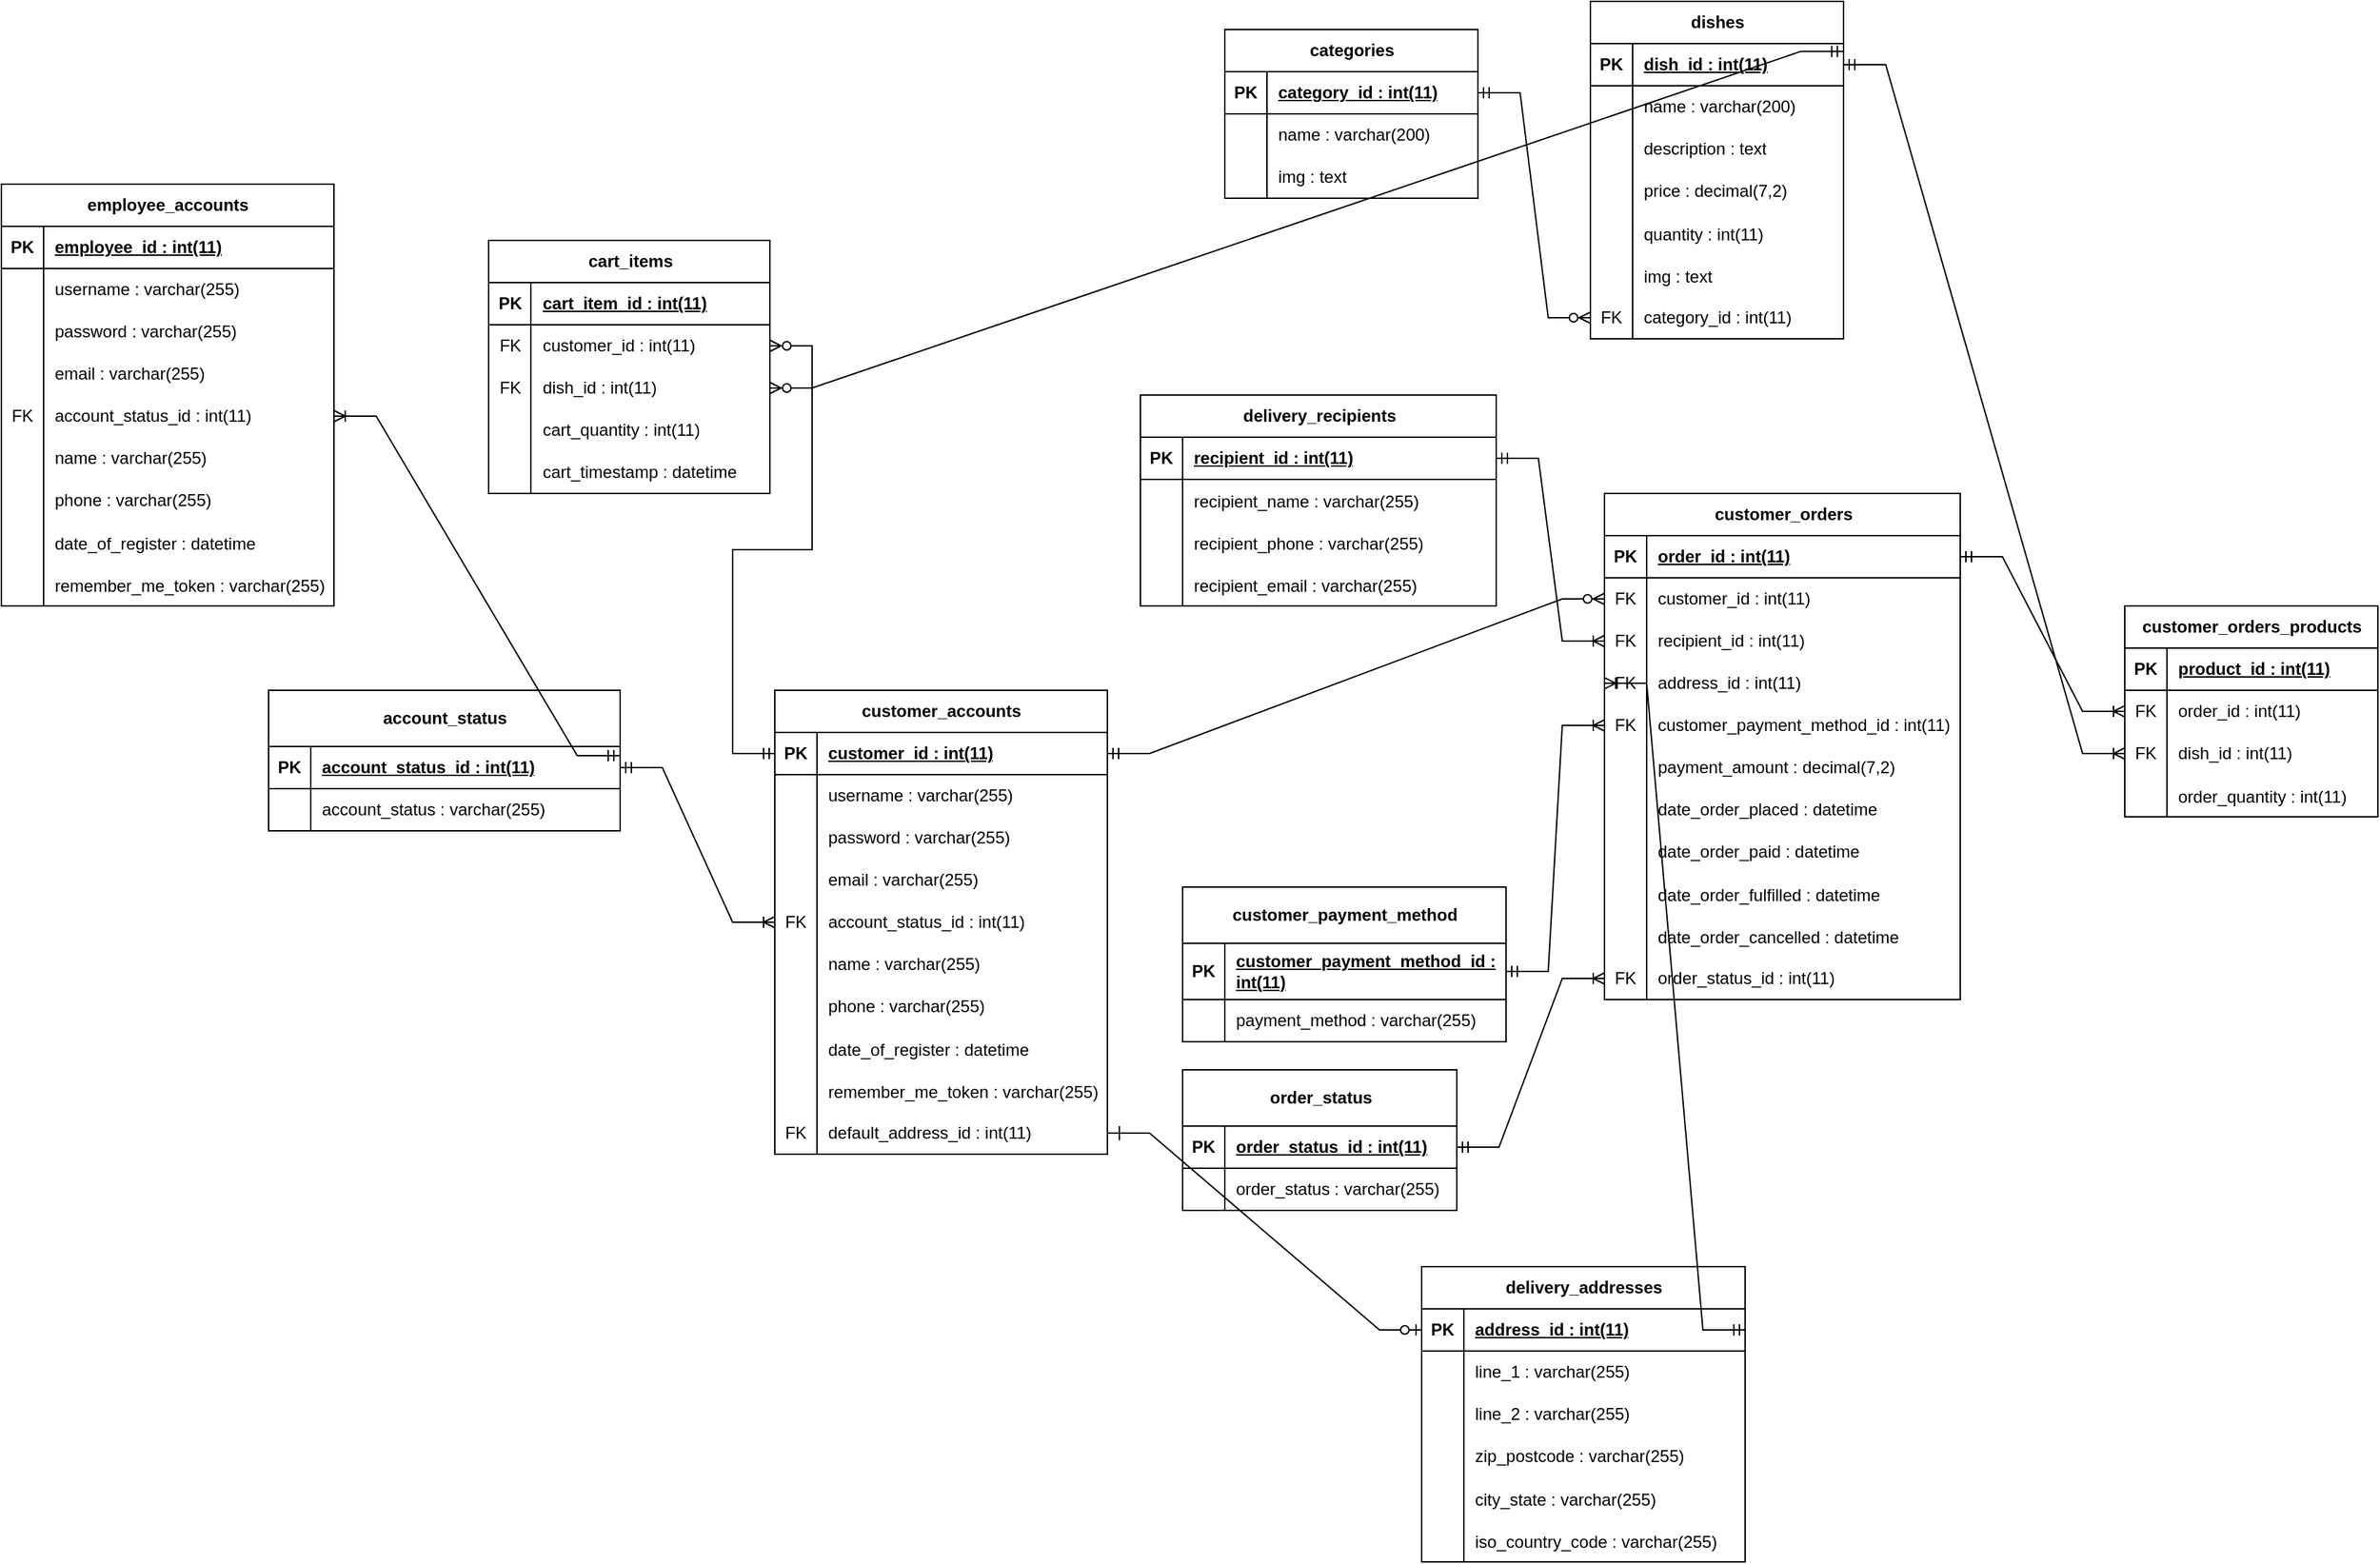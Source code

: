 <mxfile version="24.2.5" type="device">
  <diagram name="Page-1" id="jXJ1SfhGRSic-VQpJbdx">
    <mxGraphModel dx="3661" dy="1813" grid="1" gridSize="10" guides="1" tooltips="1" connect="1" arrows="1" fold="1" page="1" pageScale="1" pageWidth="1169" pageHeight="827" math="0" shadow="0">
      <root>
        <mxCell id="0" />
        <mxCell id="1" parent="0" />
        <mxCell id="84W86YUWA2l3tsdYNP59-14" value="order_status" style="shape=table;startSize=40;container=1;collapsible=1;childLayout=tableLayout;fixedRows=1;rowLines=0;fontStyle=1;align=center;resizeLast=1;html=1;fillColor=none;" parent="1" vertex="1">
          <mxGeometry x="570" y="120" width="195" height="100" as="geometry" />
        </mxCell>
        <mxCell id="84W86YUWA2l3tsdYNP59-15" value="" style="shape=tableRow;horizontal=0;startSize=0;swimlaneHead=0;swimlaneBody=0;fillColor=none;collapsible=0;dropTarget=0;points=[[0,0.5],[1,0.5]];portConstraint=eastwest;top=0;left=0;right=0;bottom=1;" parent="84W86YUWA2l3tsdYNP59-14" vertex="1">
          <mxGeometry y="40" width="195" height="30" as="geometry" />
        </mxCell>
        <mxCell id="84W86YUWA2l3tsdYNP59-16" value="PK" style="shape=partialRectangle;connectable=0;fillColor=none;top=0;left=0;bottom=0;right=0;fontStyle=1;overflow=hidden;whiteSpace=wrap;html=1;" parent="84W86YUWA2l3tsdYNP59-15" vertex="1">
          <mxGeometry width="30" height="30" as="geometry">
            <mxRectangle width="30" height="30" as="alternateBounds" />
          </mxGeometry>
        </mxCell>
        <mxCell id="84W86YUWA2l3tsdYNP59-17" value="order_status_id : int(11)" style="shape=partialRectangle;connectable=0;fillColor=none;top=0;left=0;bottom=0;right=0;align=left;spacingLeft=6;fontStyle=5;overflow=hidden;whiteSpace=wrap;html=1;" parent="84W86YUWA2l3tsdYNP59-15" vertex="1">
          <mxGeometry x="30" width="165" height="30" as="geometry">
            <mxRectangle width="165" height="30" as="alternateBounds" />
          </mxGeometry>
        </mxCell>
        <mxCell id="84W86YUWA2l3tsdYNP59-18" value="" style="shape=tableRow;horizontal=0;startSize=0;swimlaneHead=0;swimlaneBody=0;fillColor=none;collapsible=0;dropTarget=0;points=[[0,0.5],[1,0.5]];portConstraint=eastwest;top=0;left=0;right=0;bottom=0;" parent="84W86YUWA2l3tsdYNP59-14" vertex="1">
          <mxGeometry y="70" width="195" height="30" as="geometry" />
        </mxCell>
        <mxCell id="84W86YUWA2l3tsdYNP59-19" value="" style="shape=partialRectangle;connectable=0;fillColor=none;top=0;left=0;bottom=0;right=0;editable=1;overflow=hidden;whiteSpace=wrap;html=1;" parent="84W86YUWA2l3tsdYNP59-18" vertex="1">
          <mxGeometry width="30" height="30" as="geometry">
            <mxRectangle width="30" height="30" as="alternateBounds" />
          </mxGeometry>
        </mxCell>
        <mxCell id="84W86YUWA2l3tsdYNP59-20" value="order_status : varchar(255)" style="shape=partialRectangle;connectable=0;fillColor=none;top=0;left=0;bottom=0;right=0;align=left;spacingLeft=6;overflow=hidden;whiteSpace=wrap;html=1;" parent="84W86YUWA2l3tsdYNP59-18" vertex="1">
          <mxGeometry x="30" width="165" height="30" as="geometry">
            <mxRectangle width="165" height="30" as="alternateBounds" />
          </mxGeometry>
        </mxCell>
        <mxCell id="84W86YUWA2l3tsdYNP59-34" value="account_status" style="shape=table;startSize=40;container=1;collapsible=1;childLayout=tableLayout;fixedRows=1;rowLines=0;fontStyle=1;align=center;resizeLast=1;html=1;fillColor=none;" parent="1" vertex="1">
          <mxGeometry x="-80" y="-150" width="250" height="100" as="geometry" />
        </mxCell>
        <mxCell id="84W86YUWA2l3tsdYNP59-35" value="" style="shape=tableRow;horizontal=0;startSize=0;swimlaneHead=0;swimlaneBody=0;fillColor=none;collapsible=0;dropTarget=0;points=[[0,0.5],[1,0.5]];portConstraint=eastwest;top=0;left=0;right=0;bottom=1;" parent="84W86YUWA2l3tsdYNP59-34" vertex="1">
          <mxGeometry y="40" width="250" height="30" as="geometry" />
        </mxCell>
        <mxCell id="84W86YUWA2l3tsdYNP59-36" value="PK" style="shape=partialRectangle;connectable=0;fillColor=none;top=0;left=0;bottom=0;right=0;fontStyle=1;overflow=hidden;whiteSpace=wrap;html=1;" parent="84W86YUWA2l3tsdYNP59-35" vertex="1">
          <mxGeometry width="30" height="30" as="geometry">
            <mxRectangle width="30" height="30" as="alternateBounds" />
          </mxGeometry>
        </mxCell>
        <mxCell id="84W86YUWA2l3tsdYNP59-37" value="account_status_id : int(11)" style="shape=partialRectangle;connectable=0;fillColor=none;top=0;left=0;bottom=0;right=0;align=left;spacingLeft=6;fontStyle=5;overflow=hidden;whiteSpace=wrap;html=1;" parent="84W86YUWA2l3tsdYNP59-35" vertex="1">
          <mxGeometry x="30" width="220" height="30" as="geometry">
            <mxRectangle width="220" height="30" as="alternateBounds" />
          </mxGeometry>
        </mxCell>
        <mxCell id="84W86YUWA2l3tsdYNP59-38" value="" style="shape=tableRow;horizontal=0;startSize=0;swimlaneHead=0;swimlaneBody=0;fillColor=none;collapsible=0;dropTarget=0;points=[[0,0.5],[1,0.5]];portConstraint=eastwest;top=0;left=0;right=0;bottom=0;" parent="84W86YUWA2l3tsdYNP59-34" vertex="1">
          <mxGeometry y="70" width="250" height="30" as="geometry" />
        </mxCell>
        <mxCell id="84W86YUWA2l3tsdYNP59-39" value="" style="shape=partialRectangle;connectable=0;fillColor=none;top=0;left=0;bottom=0;right=0;editable=1;overflow=hidden;whiteSpace=wrap;html=1;" parent="84W86YUWA2l3tsdYNP59-38" vertex="1">
          <mxGeometry width="30" height="30" as="geometry">
            <mxRectangle width="30" height="30" as="alternateBounds" />
          </mxGeometry>
        </mxCell>
        <mxCell id="84W86YUWA2l3tsdYNP59-40" value="account_status : varchar(255)" style="shape=partialRectangle;connectable=0;fillColor=none;top=0;left=0;bottom=0;right=0;align=left;spacingLeft=6;overflow=hidden;whiteSpace=wrap;html=1;" parent="84W86YUWA2l3tsdYNP59-38" vertex="1">
          <mxGeometry x="30" width="220" height="30" as="geometry">
            <mxRectangle width="220" height="30" as="alternateBounds" />
          </mxGeometry>
        </mxCell>
        <mxCell id="84W86YUWA2l3tsdYNP59-41" value="customer_payment_method" style="shape=table;startSize=40;container=1;collapsible=1;childLayout=tableLayout;fixedRows=1;rowLines=0;fontStyle=1;align=center;resizeLast=1;html=1;fillColor=none;" parent="1" vertex="1">
          <mxGeometry x="570" y="-10" width="230" height="110" as="geometry" />
        </mxCell>
        <mxCell id="84W86YUWA2l3tsdYNP59-42" value="" style="shape=tableRow;horizontal=0;startSize=0;swimlaneHead=0;swimlaneBody=0;fillColor=none;collapsible=0;dropTarget=0;points=[[0,0.5],[1,0.5]];portConstraint=eastwest;top=0;left=0;right=0;bottom=1;" parent="84W86YUWA2l3tsdYNP59-41" vertex="1">
          <mxGeometry y="40" width="230" height="40" as="geometry" />
        </mxCell>
        <mxCell id="84W86YUWA2l3tsdYNP59-43" value="PK" style="shape=partialRectangle;connectable=0;fillColor=none;top=0;left=0;bottom=0;right=0;fontStyle=1;overflow=hidden;whiteSpace=wrap;html=1;" parent="84W86YUWA2l3tsdYNP59-42" vertex="1">
          <mxGeometry width="30" height="40" as="geometry">
            <mxRectangle width="30" height="40" as="alternateBounds" />
          </mxGeometry>
        </mxCell>
        <mxCell id="84W86YUWA2l3tsdYNP59-44" value="customer_payment_&lt;span style=&quot;background-color: initial;&quot;&gt;method_id : int(11)&lt;/span&gt;" style="shape=partialRectangle;connectable=0;fillColor=none;top=0;left=0;bottom=0;right=0;align=left;spacingLeft=6;fontStyle=5;overflow=hidden;whiteSpace=wrap;html=1;" parent="84W86YUWA2l3tsdYNP59-42" vertex="1">
          <mxGeometry x="30" width="200" height="40" as="geometry">
            <mxRectangle width="200" height="40" as="alternateBounds" />
          </mxGeometry>
        </mxCell>
        <mxCell id="84W86YUWA2l3tsdYNP59-45" value="" style="shape=tableRow;horizontal=0;startSize=0;swimlaneHead=0;swimlaneBody=0;fillColor=none;collapsible=0;dropTarget=0;points=[[0,0.5],[1,0.5]];portConstraint=eastwest;top=0;left=0;right=0;bottom=0;" parent="84W86YUWA2l3tsdYNP59-41" vertex="1">
          <mxGeometry y="80" width="230" height="30" as="geometry" />
        </mxCell>
        <mxCell id="84W86YUWA2l3tsdYNP59-46" value="" style="shape=partialRectangle;connectable=0;fillColor=none;top=0;left=0;bottom=0;right=0;editable=1;overflow=hidden;whiteSpace=wrap;html=1;" parent="84W86YUWA2l3tsdYNP59-45" vertex="1">
          <mxGeometry width="30" height="30" as="geometry">
            <mxRectangle width="30" height="30" as="alternateBounds" />
          </mxGeometry>
        </mxCell>
        <mxCell id="84W86YUWA2l3tsdYNP59-47" value="payment_method : varchar(255)" style="shape=partialRectangle;connectable=0;fillColor=none;top=0;left=0;bottom=0;right=0;align=left;spacingLeft=6;overflow=hidden;whiteSpace=wrap;html=1;" parent="84W86YUWA2l3tsdYNP59-45" vertex="1">
          <mxGeometry x="30" width="200" height="30" as="geometry">
            <mxRectangle width="200" height="30" as="alternateBounds" />
          </mxGeometry>
        </mxCell>
        <mxCell id="84W86YUWA2l3tsdYNP59-48" value="dishes" style="shape=table;startSize=30;container=1;collapsible=1;childLayout=tableLayout;fixedRows=1;rowLines=0;fontStyle=1;align=center;resizeLast=1;html=1;fillColor=none;" parent="1" vertex="1">
          <mxGeometry x="860" y="-640" width="180" height="240" as="geometry">
            <mxRectangle x="280" y="220" width="80" height="30" as="alternateBounds" />
          </mxGeometry>
        </mxCell>
        <mxCell id="84W86YUWA2l3tsdYNP59-49" value="" style="shape=tableRow;horizontal=0;startSize=0;swimlaneHead=0;swimlaneBody=0;fillColor=none;collapsible=0;dropTarget=0;points=[[0,0.5],[1,0.5]];portConstraint=eastwest;top=0;left=0;right=0;bottom=1;" parent="84W86YUWA2l3tsdYNP59-48" vertex="1">
          <mxGeometry y="30" width="180" height="30" as="geometry" />
        </mxCell>
        <mxCell id="84W86YUWA2l3tsdYNP59-50" value="PK" style="shape=partialRectangle;connectable=0;fillColor=none;top=0;left=0;bottom=0;right=0;fontStyle=1;overflow=hidden;whiteSpace=wrap;html=1;" parent="84W86YUWA2l3tsdYNP59-49" vertex="1">
          <mxGeometry width="30" height="30" as="geometry">
            <mxRectangle width="30" height="30" as="alternateBounds" />
          </mxGeometry>
        </mxCell>
        <mxCell id="84W86YUWA2l3tsdYNP59-51" value="dish_id : int(11)" style="shape=partialRectangle;connectable=0;fillColor=none;top=0;left=0;bottom=0;right=0;align=left;spacingLeft=6;fontStyle=5;overflow=hidden;whiteSpace=wrap;html=1;" parent="84W86YUWA2l3tsdYNP59-49" vertex="1">
          <mxGeometry x="30" width="150" height="30" as="geometry">
            <mxRectangle width="150" height="30" as="alternateBounds" />
          </mxGeometry>
        </mxCell>
        <mxCell id="84W86YUWA2l3tsdYNP59-52" value="" style="shape=tableRow;horizontal=0;startSize=0;swimlaneHead=0;swimlaneBody=0;fillColor=none;collapsible=0;dropTarget=0;points=[[0,0.5],[1,0.5]];portConstraint=eastwest;top=0;left=0;right=0;bottom=0;" parent="84W86YUWA2l3tsdYNP59-48" vertex="1">
          <mxGeometry y="60" width="180" height="30" as="geometry" />
        </mxCell>
        <mxCell id="84W86YUWA2l3tsdYNP59-53" value="" style="shape=partialRectangle;connectable=0;fillColor=none;top=0;left=0;bottom=0;right=0;editable=1;overflow=hidden;whiteSpace=wrap;html=1;" parent="84W86YUWA2l3tsdYNP59-52" vertex="1">
          <mxGeometry width="30" height="30" as="geometry">
            <mxRectangle width="30" height="30" as="alternateBounds" />
          </mxGeometry>
        </mxCell>
        <mxCell id="84W86YUWA2l3tsdYNP59-54" value="name : varchar(200)" style="shape=partialRectangle;connectable=0;fillColor=none;top=0;left=0;bottom=0;right=0;align=left;spacingLeft=6;overflow=hidden;whiteSpace=wrap;html=1;" parent="84W86YUWA2l3tsdYNP59-52" vertex="1">
          <mxGeometry x="30" width="150" height="30" as="geometry">
            <mxRectangle width="150" height="30" as="alternateBounds" />
          </mxGeometry>
        </mxCell>
        <mxCell id="84W86YUWA2l3tsdYNP59-55" value="" style="shape=tableRow;horizontal=0;startSize=0;swimlaneHead=0;swimlaneBody=0;fillColor=none;collapsible=0;dropTarget=0;points=[[0,0.5],[1,0.5]];portConstraint=eastwest;top=0;left=0;right=0;bottom=0;" parent="84W86YUWA2l3tsdYNP59-48" vertex="1">
          <mxGeometry y="90" width="180" height="30" as="geometry" />
        </mxCell>
        <mxCell id="84W86YUWA2l3tsdYNP59-56" value="" style="shape=partialRectangle;connectable=0;fillColor=none;top=0;left=0;bottom=0;right=0;editable=1;overflow=hidden;whiteSpace=wrap;html=1;" parent="84W86YUWA2l3tsdYNP59-55" vertex="1">
          <mxGeometry width="30" height="30" as="geometry">
            <mxRectangle width="30" height="30" as="alternateBounds" />
          </mxGeometry>
        </mxCell>
        <mxCell id="84W86YUWA2l3tsdYNP59-57" value="description : text" style="shape=partialRectangle;connectable=0;fillColor=none;top=0;left=0;bottom=0;right=0;align=left;spacingLeft=6;overflow=hidden;whiteSpace=wrap;html=1;" parent="84W86YUWA2l3tsdYNP59-55" vertex="1">
          <mxGeometry x="30" width="150" height="30" as="geometry">
            <mxRectangle width="150" height="30" as="alternateBounds" />
          </mxGeometry>
        </mxCell>
        <mxCell id="84W86YUWA2l3tsdYNP59-58" value="" style="shape=tableRow;horizontal=0;startSize=0;swimlaneHead=0;swimlaneBody=0;fillColor=none;collapsible=0;dropTarget=0;points=[[0,0.5],[1,0.5]];portConstraint=eastwest;top=0;left=0;right=0;bottom=0;" parent="84W86YUWA2l3tsdYNP59-48" vertex="1">
          <mxGeometry y="120" width="180" height="30" as="geometry" />
        </mxCell>
        <mxCell id="84W86YUWA2l3tsdYNP59-59" value="" style="shape=partialRectangle;connectable=0;fillColor=none;top=0;left=0;bottom=0;right=0;editable=1;overflow=hidden;whiteSpace=wrap;html=1;" parent="84W86YUWA2l3tsdYNP59-58" vertex="1">
          <mxGeometry width="30" height="30" as="geometry">
            <mxRectangle width="30" height="30" as="alternateBounds" />
          </mxGeometry>
        </mxCell>
        <mxCell id="84W86YUWA2l3tsdYNP59-60" value="price : decimal(7,2)" style="shape=partialRectangle;connectable=0;fillColor=none;top=0;left=0;bottom=0;right=0;align=left;spacingLeft=6;overflow=hidden;whiteSpace=wrap;html=1;" parent="84W86YUWA2l3tsdYNP59-58" vertex="1">
          <mxGeometry x="30" width="150" height="30" as="geometry">
            <mxRectangle width="150" height="30" as="alternateBounds" />
          </mxGeometry>
        </mxCell>
        <mxCell id="84W86YUWA2l3tsdYNP59-70" value="" style="shape=tableRow;horizontal=0;startSize=0;swimlaneHead=0;swimlaneBody=0;fillColor=none;collapsible=0;dropTarget=0;points=[[0,0.5],[1,0.5]];portConstraint=eastwest;top=0;left=0;right=0;bottom=0;" parent="84W86YUWA2l3tsdYNP59-48" vertex="1">
          <mxGeometry y="150" width="180" height="30" as="geometry" />
        </mxCell>
        <mxCell id="84W86YUWA2l3tsdYNP59-71" value="" style="shape=partialRectangle;connectable=0;fillColor=none;top=0;left=0;bottom=0;right=0;editable=1;overflow=hidden;" parent="84W86YUWA2l3tsdYNP59-70" vertex="1">
          <mxGeometry width="30" height="30" as="geometry">
            <mxRectangle width="30" height="30" as="alternateBounds" />
          </mxGeometry>
        </mxCell>
        <mxCell id="84W86YUWA2l3tsdYNP59-72" value="quantity : int(11)" style="shape=partialRectangle;connectable=0;fillColor=none;top=0;left=0;bottom=0;right=0;align=left;spacingLeft=6;overflow=hidden;" parent="84W86YUWA2l3tsdYNP59-70" vertex="1">
          <mxGeometry x="30" width="150" height="30" as="geometry">
            <mxRectangle width="150" height="30" as="alternateBounds" />
          </mxGeometry>
        </mxCell>
        <mxCell id="84W86YUWA2l3tsdYNP59-90" value="" style="shape=tableRow;horizontal=0;startSize=0;swimlaneHead=0;swimlaneBody=0;fillColor=none;collapsible=0;dropTarget=0;points=[[0,0.5],[1,0.5]];portConstraint=eastwest;top=0;left=0;right=0;bottom=0;" parent="84W86YUWA2l3tsdYNP59-48" vertex="1">
          <mxGeometry y="180" width="180" height="30" as="geometry" />
        </mxCell>
        <mxCell id="84W86YUWA2l3tsdYNP59-91" value="" style="shape=partialRectangle;connectable=0;fillColor=none;top=0;left=0;bottom=0;right=0;editable=1;overflow=hidden;" parent="84W86YUWA2l3tsdYNP59-90" vertex="1">
          <mxGeometry width="30" height="30" as="geometry">
            <mxRectangle width="30" height="30" as="alternateBounds" />
          </mxGeometry>
        </mxCell>
        <mxCell id="84W86YUWA2l3tsdYNP59-92" value="img : text" style="shape=partialRectangle;connectable=0;fillColor=none;top=0;left=0;bottom=0;right=0;align=left;spacingLeft=6;overflow=hidden;" parent="84W86YUWA2l3tsdYNP59-90" vertex="1">
          <mxGeometry x="30" width="150" height="30" as="geometry">
            <mxRectangle width="150" height="30" as="alternateBounds" />
          </mxGeometry>
        </mxCell>
        <mxCell id="84W86YUWA2l3tsdYNP59-94" value="" style="shape=tableRow;horizontal=0;startSize=0;swimlaneHead=0;swimlaneBody=0;fillColor=none;collapsible=0;dropTarget=0;points=[[0,0.5],[1,0.5]];portConstraint=eastwest;top=0;left=0;right=0;bottom=0;" parent="84W86YUWA2l3tsdYNP59-48" vertex="1">
          <mxGeometry y="210" width="180" height="30" as="geometry" />
        </mxCell>
        <mxCell id="84W86YUWA2l3tsdYNP59-95" value="FK" style="shape=partialRectangle;connectable=0;fillColor=none;top=0;left=0;bottom=0;right=0;fontStyle=0;overflow=hidden;whiteSpace=wrap;html=1;" parent="84W86YUWA2l3tsdYNP59-94" vertex="1">
          <mxGeometry width="30" height="30" as="geometry">
            <mxRectangle width="30" height="30" as="alternateBounds" />
          </mxGeometry>
        </mxCell>
        <mxCell id="84W86YUWA2l3tsdYNP59-96" value="category_id : int(11)" style="shape=partialRectangle;connectable=0;fillColor=none;top=0;left=0;bottom=0;right=0;align=left;spacingLeft=6;fontStyle=0;overflow=hidden;whiteSpace=wrap;html=1;" parent="84W86YUWA2l3tsdYNP59-94" vertex="1">
          <mxGeometry x="30" width="150" height="30" as="geometry">
            <mxRectangle width="150" height="30" as="alternateBounds" />
          </mxGeometry>
        </mxCell>
        <mxCell id="84W86YUWA2l3tsdYNP59-73" value="" style="shape=tableRow;horizontal=0;startSize=0;swimlaneHead=0;swimlaneBody=0;fillColor=none;collapsible=0;dropTarget=0;points=[[0,0.5],[1,0.5]];portConstraint=eastwest;top=0;left=0;right=0;bottom=0;" parent="1" vertex="1">
          <mxGeometry x="260" y="170" width="180" height="30" as="geometry" />
        </mxCell>
        <mxCell id="84W86YUWA2l3tsdYNP59-97" value="categories" style="shape=table;startSize=30;container=1;collapsible=1;childLayout=tableLayout;fixedRows=1;rowLines=0;fontStyle=1;align=center;resizeLast=1;html=1;fillColor=none;" parent="1" vertex="1">
          <mxGeometry x="600" y="-620" width="180" height="120" as="geometry" />
        </mxCell>
        <mxCell id="84W86YUWA2l3tsdYNP59-98" value="" style="shape=tableRow;horizontal=0;startSize=0;swimlaneHead=0;swimlaneBody=0;fillColor=none;collapsible=0;dropTarget=0;points=[[0,0.5],[1,0.5]];portConstraint=eastwest;top=0;left=0;right=0;bottom=1;" parent="84W86YUWA2l3tsdYNP59-97" vertex="1">
          <mxGeometry y="30" width="180" height="30" as="geometry" />
        </mxCell>
        <mxCell id="84W86YUWA2l3tsdYNP59-99" value="PK" style="shape=partialRectangle;connectable=0;fillColor=none;top=0;left=0;bottom=0;right=0;fontStyle=1;overflow=hidden;whiteSpace=wrap;html=1;" parent="84W86YUWA2l3tsdYNP59-98" vertex="1">
          <mxGeometry width="30" height="30" as="geometry">
            <mxRectangle width="30" height="30" as="alternateBounds" />
          </mxGeometry>
        </mxCell>
        <mxCell id="84W86YUWA2l3tsdYNP59-100" value="category_id : int(11)" style="shape=partialRectangle;connectable=0;fillColor=none;top=0;left=0;bottom=0;right=0;align=left;spacingLeft=6;fontStyle=5;overflow=hidden;whiteSpace=wrap;html=1;" parent="84W86YUWA2l3tsdYNP59-98" vertex="1">
          <mxGeometry x="30" width="150" height="30" as="geometry">
            <mxRectangle width="150" height="30" as="alternateBounds" />
          </mxGeometry>
        </mxCell>
        <mxCell id="84W86YUWA2l3tsdYNP59-101" value="" style="shape=tableRow;horizontal=0;startSize=0;swimlaneHead=0;swimlaneBody=0;fillColor=none;collapsible=0;dropTarget=0;points=[[0,0.5],[1,0.5]];portConstraint=eastwest;top=0;left=0;right=0;bottom=0;" parent="84W86YUWA2l3tsdYNP59-97" vertex="1">
          <mxGeometry y="60" width="180" height="30" as="geometry" />
        </mxCell>
        <mxCell id="84W86YUWA2l3tsdYNP59-102" value="" style="shape=partialRectangle;connectable=0;fillColor=none;top=0;left=0;bottom=0;right=0;editable=1;overflow=hidden;whiteSpace=wrap;html=1;" parent="84W86YUWA2l3tsdYNP59-101" vertex="1">
          <mxGeometry width="30" height="30" as="geometry">
            <mxRectangle width="30" height="30" as="alternateBounds" />
          </mxGeometry>
        </mxCell>
        <mxCell id="84W86YUWA2l3tsdYNP59-103" value="name : varchar(200)" style="shape=partialRectangle;connectable=0;fillColor=none;top=0;left=0;bottom=0;right=0;align=left;spacingLeft=6;overflow=hidden;whiteSpace=wrap;html=1;" parent="84W86YUWA2l3tsdYNP59-101" vertex="1">
          <mxGeometry x="30" width="150" height="30" as="geometry">
            <mxRectangle width="150" height="30" as="alternateBounds" />
          </mxGeometry>
        </mxCell>
        <mxCell id="84W86YUWA2l3tsdYNP59-104" value="" style="shape=tableRow;horizontal=0;startSize=0;swimlaneHead=0;swimlaneBody=0;fillColor=none;collapsible=0;dropTarget=0;points=[[0,0.5],[1,0.5]];portConstraint=eastwest;top=0;left=0;right=0;bottom=0;" parent="84W86YUWA2l3tsdYNP59-97" vertex="1">
          <mxGeometry y="90" width="180" height="30" as="geometry" />
        </mxCell>
        <mxCell id="84W86YUWA2l3tsdYNP59-105" value="" style="shape=partialRectangle;connectable=0;fillColor=none;top=0;left=0;bottom=0;right=0;editable=1;overflow=hidden;whiteSpace=wrap;html=1;" parent="84W86YUWA2l3tsdYNP59-104" vertex="1">
          <mxGeometry width="30" height="30" as="geometry">
            <mxRectangle width="30" height="30" as="alternateBounds" />
          </mxGeometry>
        </mxCell>
        <mxCell id="84W86YUWA2l3tsdYNP59-106" value="img : text" style="shape=partialRectangle;connectable=0;fillColor=none;top=0;left=0;bottom=0;right=0;align=left;spacingLeft=6;overflow=hidden;whiteSpace=wrap;html=1;" parent="84W86YUWA2l3tsdYNP59-104" vertex="1">
          <mxGeometry x="30" width="150" height="30" as="geometry">
            <mxRectangle width="150" height="30" as="alternateBounds" />
          </mxGeometry>
        </mxCell>
        <mxCell id="84W86YUWA2l3tsdYNP59-110" value="customer_orders_products" style="shape=table;startSize=30;container=1;collapsible=1;childLayout=tableLayout;fixedRows=1;rowLines=0;fontStyle=1;align=center;resizeLast=1;html=1;fillColor=none;" parent="1" vertex="1">
          <mxGeometry x="1240" y="-210" width="180" height="150" as="geometry" />
        </mxCell>
        <mxCell id="84W86YUWA2l3tsdYNP59-474" value="" style="shape=tableRow;horizontal=0;startSize=0;swimlaneHead=0;swimlaneBody=0;fillColor=none;collapsible=0;dropTarget=0;points=[[0,0.5],[1,0.5]];portConstraint=eastwest;top=0;left=0;right=0;bottom=1;" parent="84W86YUWA2l3tsdYNP59-110" vertex="1">
          <mxGeometry y="30" width="180" height="30" as="geometry" />
        </mxCell>
        <mxCell id="84W86YUWA2l3tsdYNP59-475" value="PK" style="shape=partialRectangle;connectable=0;fillColor=none;top=0;left=0;bottom=0;right=0;fontStyle=1;overflow=hidden;whiteSpace=wrap;html=1;" parent="84W86YUWA2l3tsdYNP59-474" vertex="1">
          <mxGeometry width="30" height="30" as="geometry">
            <mxRectangle width="30" height="30" as="alternateBounds" />
          </mxGeometry>
        </mxCell>
        <mxCell id="84W86YUWA2l3tsdYNP59-476" value="product_id : int(11)" style="shape=partialRectangle;connectable=0;fillColor=none;top=0;left=0;bottom=0;right=0;align=left;spacingLeft=6;fontStyle=5;overflow=hidden;whiteSpace=wrap;html=1;" parent="84W86YUWA2l3tsdYNP59-474" vertex="1">
          <mxGeometry x="30" width="150" height="30" as="geometry">
            <mxRectangle width="150" height="30" as="alternateBounds" />
          </mxGeometry>
        </mxCell>
        <mxCell id="84W86YUWA2l3tsdYNP59-125" value="" style="shape=tableRow;horizontal=0;startSize=0;swimlaneHead=0;swimlaneBody=0;fillColor=none;collapsible=0;dropTarget=0;points=[[0,0.5],[1,0.5]];portConstraint=eastwest;top=0;left=0;right=0;bottom=0;" parent="84W86YUWA2l3tsdYNP59-110" vertex="1">
          <mxGeometry y="60" width="180" height="30" as="geometry" />
        </mxCell>
        <mxCell id="84W86YUWA2l3tsdYNP59-126" value="FK" style="shape=partialRectangle;connectable=0;fillColor=none;top=0;left=0;bottom=0;right=0;fontStyle=0;overflow=hidden;whiteSpace=wrap;html=1;" parent="84W86YUWA2l3tsdYNP59-125" vertex="1">
          <mxGeometry width="30" height="30" as="geometry">
            <mxRectangle width="30" height="30" as="alternateBounds" />
          </mxGeometry>
        </mxCell>
        <mxCell id="84W86YUWA2l3tsdYNP59-127" value="order_id : int(11)" style="shape=partialRectangle;connectable=0;fillColor=none;top=0;left=0;bottom=0;right=0;align=left;spacingLeft=6;fontStyle=0;overflow=hidden;whiteSpace=wrap;html=1;" parent="84W86YUWA2l3tsdYNP59-125" vertex="1">
          <mxGeometry x="30" width="150" height="30" as="geometry">
            <mxRectangle width="150" height="30" as="alternateBounds" />
          </mxGeometry>
        </mxCell>
        <mxCell id="84W86YUWA2l3tsdYNP59-129" value="" style="shape=tableRow;horizontal=0;startSize=0;swimlaneHead=0;swimlaneBody=0;fillColor=none;collapsible=0;dropTarget=0;points=[[0,0.5],[1,0.5]];portConstraint=eastwest;top=0;left=0;right=0;bottom=0;" parent="84W86YUWA2l3tsdYNP59-110" vertex="1">
          <mxGeometry y="90" width="180" height="30" as="geometry" />
        </mxCell>
        <mxCell id="84W86YUWA2l3tsdYNP59-130" value="FK" style="shape=partialRectangle;connectable=0;fillColor=none;top=0;left=0;bottom=0;right=0;fontStyle=0;overflow=hidden;whiteSpace=wrap;html=1;" parent="84W86YUWA2l3tsdYNP59-129" vertex="1">
          <mxGeometry width="30" height="30" as="geometry">
            <mxRectangle width="30" height="30" as="alternateBounds" />
          </mxGeometry>
        </mxCell>
        <mxCell id="84W86YUWA2l3tsdYNP59-131" value="dish_id : int(11)" style="shape=partialRectangle;connectable=0;fillColor=none;top=0;left=0;bottom=0;right=0;align=left;spacingLeft=6;fontStyle=0;overflow=hidden;whiteSpace=wrap;html=1;" parent="84W86YUWA2l3tsdYNP59-129" vertex="1">
          <mxGeometry x="30" width="150" height="30" as="geometry">
            <mxRectangle width="150" height="30" as="alternateBounds" />
          </mxGeometry>
        </mxCell>
        <mxCell id="84W86YUWA2l3tsdYNP59-121" value="" style="shape=tableRow;horizontal=0;startSize=0;swimlaneHead=0;swimlaneBody=0;fillColor=none;collapsible=0;dropTarget=0;points=[[0,0.5],[1,0.5]];portConstraint=eastwest;top=0;left=0;right=0;bottom=0;" parent="84W86YUWA2l3tsdYNP59-110" vertex="1">
          <mxGeometry y="120" width="180" height="30" as="geometry" />
        </mxCell>
        <mxCell id="84W86YUWA2l3tsdYNP59-122" value="" style="shape=partialRectangle;connectable=0;fillColor=none;top=0;left=0;bottom=0;right=0;editable=1;overflow=hidden;" parent="84W86YUWA2l3tsdYNP59-121" vertex="1">
          <mxGeometry width="30" height="30" as="geometry">
            <mxRectangle width="30" height="30" as="alternateBounds" />
          </mxGeometry>
        </mxCell>
        <mxCell id="84W86YUWA2l3tsdYNP59-123" value="order_quantity : int(11)" style="shape=partialRectangle;connectable=0;fillColor=none;top=0;left=0;bottom=0;right=0;align=left;spacingLeft=6;overflow=hidden;" parent="84W86YUWA2l3tsdYNP59-121" vertex="1">
          <mxGeometry x="30" width="150" height="30" as="geometry">
            <mxRectangle width="150" height="30" as="alternateBounds" />
          </mxGeometry>
        </mxCell>
        <mxCell id="84W86YUWA2l3tsdYNP59-132" value="cart_items" style="shape=table;startSize=30;container=1;collapsible=1;childLayout=tableLayout;fixedRows=1;rowLines=0;fontStyle=1;align=center;resizeLast=1;html=1;fillColor=none;" parent="1" vertex="1">
          <mxGeometry x="76.5" y="-470" width="200" height="180" as="geometry">
            <mxRectangle x="280" y="220" width="80" height="30" as="alternateBounds" />
          </mxGeometry>
        </mxCell>
        <mxCell id="84W86YUWA2l3tsdYNP59-482" value="" style="shape=tableRow;horizontal=0;startSize=0;swimlaneHead=0;swimlaneBody=0;fillColor=none;collapsible=0;dropTarget=0;points=[[0,0.5],[1,0.5]];portConstraint=eastwest;top=0;left=0;right=0;bottom=1;" parent="84W86YUWA2l3tsdYNP59-132" vertex="1">
          <mxGeometry y="30" width="200" height="30" as="geometry" />
        </mxCell>
        <mxCell id="84W86YUWA2l3tsdYNP59-483" value="PK" style="shape=partialRectangle;connectable=0;fillColor=none;top=0;left=0;bottom=0;right=0;fontStyle=1;overflow=hidden;whiteSpace=wrap;html=1;" parent="84W86YUWA2l3tsdYNP59-482" vertex="1">
          <mxGeometry width="30" height="30" as="geometry">
            <mxRectangle width="30" height="30" as="alternateBounds" />
          </mxGeometry>
        </mxCell>
        <mxCell id="84W86YUWA2l3tsdYNP59-484" value="cart_item_id : int(11)" style="shape=partialRectangle;connectable=0;fillColor=none;top=0;left=0;bottom=0;right=0;align=left;spacingLeft=6;fontStyle=5;overflow=hidden;whiteSpace=wrap;html=1;" parent="84W86YUWA2l3tsdYNP59-482" vertex="1">
          <mxGeometry x="30" width="170" height="30" as="geometry">
            <mxRectangle width="170" height="30" as="alternateBounds" />
          </mxGeometry>
        </mxCell>
        <mxCell id="84W86YUWA2l3tsdYNP59-155" value="" style="shape=tableRow;horizontal=0;startSize=0;swimlaneHead=0;swimlaneBody=0;fillColor=none;collapsible=0;dropTarget=0;points=[[0,0.5],[1,0.5]];portConstraint=eastwest;top=0;left=0;right=0;bottom=0;" parent="84W86YUWA2l3tsdYNP59-132" vertex="1">
          <mxGeometry y="60" width="200" height="30" as="geometry" />
        </mxCell>
        <mxCell id="84W86YUWA2l3tsdYNP59-156" value="FK" style="shape=partialRectangle;connectable=0;fillColor=none;top=0;left=0;bottom=0;right=0;fontStyle=0;overflow=hidden;whiteSpace=wrap;html=1;" parent="84W86YUWA2l3tsdYNP59-155" vertex="1">
          <mxGeometry width="30" height="30" as="geometry">
            <mxRectangle width="30" height="30" as="alternateBounds" />
          </mxGeometry>
        </mxCell>
        <mxCell id="84W86YUWA2l3tsdYNP59-157" value="customer_id : int(11)" style="shape=partialRectangle;connectable=0;fillColor=none;top=0;left=0;bottom=0;right=0;align=left;spacingLeft=6;fontStyle=0;overflow=hidden;whiteSpace=wrap;html=1;" parent="84W86YUWA2l3tsdYNP59-155" vertex="1">
          <mxGeometry x="30" width="170" height="30" as="geometry">
            <mxRectangle width="170" height="30" as="alternateBounds" />
          </mxGeometry>
        </mxCell>
        <mxCell id="84W86YUWA2l3tsdYNP59-159" value="" style="shape=tableRow;horizontal=0;startSize=0;swimlaneHead=0;swimlaneBody=0;fillColor=none;collapsible=0;dropTarget=0;points=[[0,0.5],[1,0.5]];portConstraint=eastwest;top=0;left=0;right=0;bottom=0;" parent="84W86YUWA2l3tsdYNP59-132" vertex="1">
          <mxGeometry y="90" width="200" height="30" as="geometry" />
        </mxCell>
        <mxCell id="84W86YUWA2l3tsdYNP59-160" value="FK" style="shape=partialRectangle;connectable=0;fillColor=none;top=0;left=0;bottom=0;right=0;fontStyle=0;overflow=hidden;whiteSpace=wrap;html=1;" parent="84W86YUWA2l3tsdYNP59-159" vertex="1">
          <mxGeometry width="30" height="30" as="geometry">
            <mxRectangle width="30" height="30" as="alternateBounds" />
          </mxGeometry>
        </mxCell>
        <mxCell id="84W86YUWA2l3tsdYNP59-161" value="dish_id : int(11)" style="shape=partialRectangle;connectable=0;fillColor=none;top=0;left=0;bottom=0;right=0;align=left;spacingLeft=6;fontStyle=0;overflow=hidden;whiteSpace=wrap;html=1;" parent="84W86YUWA2l3tsdYNP59-159" vertex="1">
          <mxGeometry x="30" width="170" height="30" as="geometry">
            <mxRectangle width="170" height="30" as="alternateBounds" />
          </mxGeometry>
        </mxCell>
        <mxCell id="84W86YUWA2l3tsdYNP59-136" value="" style="shape=tableRow;horizontal=0;startSize=0;swimlaneHead=0;swimlaneBody=0;fillColor=none;collapsible=0;dropTarget=0;points=[[0,0.5],[1,0.5]];portConstraint=eastwest;top=0;left=0;right=0;bottom=0;" parent="84W86YUWA2l3tsdYNP59-132" vertex="1">
          <mxGeometry y="120" width="200" height="30" as="geometry" />
        </mxCell>
        <mxCell id="84W86YUWA2l3tsdYNP59-137" value="" style="shape=partialRectangle;connectable=0;fillColor=none;top=0;left=0;bottom=0;right=0;editable=1;overflow=hidden;whiteSpace=wrap;html=1;" parent="84W86YUWA2l3tsdYNP59-136" vertex="1">
          <mxGeometry width="30" height="30" as="geometry">
            <mxRectangle width="30" height="30" as="alternateBounds" />
          </mxGeometry>
        </mxCell>
        <mxCell id="84W86YUWA2l3tsdYNP59-138" value="cart_quantity : int(11)" style="shape=partialRectangle;connectable=0;fillColor=none;top=0;left=0;bottom=0;right=0;align=left;spacingLeft=6;overflow=hidden;whiteSpace=wrap;html=1;" parent="84W86YUWA2l3tsdYNP59-136" vertex="1">
          <mxGeometry x="30" width="170" height="30" as="geometry">
            <mxRectangle width="170" height="30" as="alternateBounds" />
          </mxGeometry>
        </mxCell>
        <mxCell id="84W86YUWA2l3tsdYNP59-139" value="" style="shape=tableRow;horizontal=0;startSize=0;swimlaneHead=0;swimlaneBody=0;fillColor=none;collapsible=0;dropTarget=0;points=[[0,0.5],[1,0.5]];portConstraint=eastwest;top=0;left=0;right=0;bottom=0;" parent="84W86YUWA2l3tsdYNP59-132" vertex="1">
          <mxGeometry y="150" width="200" height="30" as="geometry" />
        </mxCell>
        <mxCell id="84W86YUWA2l3tsdYNP59-140" value="" style="shape=partialRectangle;connectable=0;fillColor=none;top=0;left=0;bottom=0;right=0;editable=1;overflow=hidden;whiteSpace=wrap;html=1;" parent="84W86YUWA2l3tsdYNP59-139" vertex="1">
          <mxGeometry width="30" height="30" as="geometry">
            <mxRectangle width="30" height="30" as="alternateBounds" />
          </mxGeometry>
        </mxCell>
        <mxCell id="84W86YUWA2l3tsdYNP59-141" value="cart_timestamp : datetime" style="shape=partialRectangle;connectable=0;fillColor=none;top=0;left=0;bottom=0;right=0;align=left;spacingLeft=6;overflow=hidden;whiteSpace=wrap;html=1;" parent="84W86YUWA2l3tsdYNP59-139" vertex="1">
          <mxGeometry x="30" width="170" height="30" as="geometry">
            <mxRectangle width="170" height="30" as="alternateBounds" />
          </mxGeometry>
        </mxCell>
        <mxCell id="84W86YUWA2l3tsdYNP59-162" value="customer_orders" style="shape=table;startSize=30;container=1;collapsible=1;childLayout=tableLayout;fixedRows=1;rowLines=0;fontStyle=1;align=center;resizeLast=1;html=1;fillColor=none;" parent="1" vertex="1">
          <mxGeometry x="870" y="-290" width="253" height="360" as="geometry">
            <mxRectangle x="280" y="220" width="80" height="30" as="alternateBounds" />
          </mxGeometry>
        </mxCell>
        <mxCell id="84W86YUWA2l3tsdYNP59-163" value="" style="shape=tableRow;horizontal=0;startSize=0;swimlaneHead=0;swimlaneBody=0;fillColor=none;collapsible=0;dropTarget=0;points=[[0,0.5],[1,0.5]];portConstraint=eastwest;top=0;left=0;right=0;bottom=1;" parent="84W86YUWA2l3tsdYNP59-162" vertex="1">
          <mxGeometry y="30" width="253" height="30" as="geometry" />
        </mxCell>
        <mxCell id="84W86YUWA2l3tsdYNP59-164" value="PK" style="shape=partialRectangle;connectable=0;fillColor=none;top=0;left=0;bottom=0;right=0;fontStyle=1;overflow=hidden;whiteSpace=wrap;html=1;" parent="84W86YUWA2l3tsdYNP59-163" vertex="1">
          <mxGeometry width="30" height="30" as="geometry">
            <mxRectangle width="30" height="30" as="alternateBounds" />
          </mxGeometry>
        </mxCell>
        <mxCell id="84W86YUWA2l3tsdYNP59-165" value="order_id : int(11)" style="shape=partialRectangle;connectable=0;fillColor=none;top=0;left=0;bottom=0;right=0;align=left;spacingLeft=6;fontStyle=5;overflow=hidden;whiteSpace=wrap;html=1;" parent="84W86YUWA2l3tsdYNP59-163" vertex="1">
          <mxGeometry x="30" width="223" height="30" as="geometry">
            <mxRectangle width="223" height="30" as="alternateBounds" />
          </mxGeometry>
        </mxCell>
        <mxCell id="84W86YUWA2l3tsdYNP59-185" value="" style="shape=tableRow;horizontal=0;startSize=0;swimlaneHead=0;swimlaneBody=0;fillColor=none;collapsible=0;dropTarget=0;points=[[0,0.5],[1,0.5]];portConstraint=eastwest;top=0;left=0;right=0;bottom=0;" parent="84W86YUWA2l3tsdYNP59-162" vertex="1">
          <mxGeometry y="60" width="253" height="30" as="geometry" />
        </mxCell>
        <mxCell id="84W86YUWA2l3tsdYNP59-186" value="FK" style="shape=partialRectangle;connectable=0;fillColor=none;top=0;left=0;bottom=0;right=0;fontStyle=0;overflow=hidden;whiteSpace=wrap;html=1;" parent="84W86YUWA2l3tsdYNP59-185" vertex="1">
          <mxGeometry width="30" height="30" as="geometry">
            <mxRectangle width="30" height="30" as="alternateBounds" />
          </mxGeometry>
        </mxCell>
        <mxCell id="84W86YUWA2l3tsdYNP59-187" value="customer_id : int(11)" style="shape=partialRectangle;connectable=0;fillColor=none;top=0;left=0;bottom=0;right=0;align=left;spacingLeft=6;fontStyle=0;overflow=hidden;whiteSpace=wrap;html=1;" parent="84W86YUWA2l3tsdYNP59-185" vertex="1">
          <mxGeometry x="30" width="223" height="30" as="geometry">
            <mxRectangle width="223" height="30" as="alternateBounds" />
          </mxGeometry>
        </mxCell>
        <mxCell id="84W86YUWA2l3tsdYNP59-448" value="" style="shape=tableRow;horizontal=0;startSize=0;swimlaneHead=0;swimlaneBody=0;fillColor=none;collapsible=0;dropTarget=0;points=[[0,0.5],[1,0.5]];portConstraint=eastwest;top=0;left=0;right=0;bottom=0;" parent="84W86YUWA2l3tsdYNP59-162" vertex="1">
          <mxGeometry y="90" width="253" height="30" as="geometry" />
        </mxCell>
        <mxCell id="84W86YUWA2l3tsdYNP59-449" value="FK" style="shape=partialRectangle;connectable=0;fillColor=none;top=0;left=0;bottom=0;right=0;fontStyle=0;overflow=hidden;whiteSpace=wrap;html=1;" parent="84W86YUWA2l3tsdYNP59-448" vertex="1">
          <mxGeometry width="30" height="30" as="geometry">
            <mxRectangle width="30" height="30" as="alternateBounds" />
          </mxGeometry>
        </mxCell>
        <mxCell id="84W86YUWA2l3tsdYNP59-450" value="recipient_id : int(11)" style="shape=partialRectangle;connectable=0;fillColor=none;top=0;left=0;bottom=0;right=0;align=left;spacingLeft=6;fontStyle=0;overflow=hidden;whiteSpace=wrap;html=1;" parent="84W86YUWA2l3tsdYNP59-448" vertex="1">
          <mxGeometry x="30" width="223" height="30" as="geometry">
            <mxRectangle width="223" height="30" as="alternateBounds" />
          </mxGeometry>
        </mxCell>
        <mxCell id="84W86YUWA2l3tsdYNP59-205" value="" style="shape=tableRow;horizontal=0;startSize=0;swimlaneHead=0;swimlaneBody=0;fillColor=none;collapsible=0;dropTarget=0;points=[[0,0.5],[1,0.5]];portConstraint=eastwest;top=0;left=0;right=0;bottom=0;" parent="84W86YUWA2l3tsdYNP59-162" vertex="1">
          <mxGeometry y="120" width="253" height="30" as="geometry" />
        </mxCell>
        <mxCell id="84W86YUWA2l3tsdYNP59-206" value="FK" style="shape=partialRectangle;connectable=0;fillColor=none;top=0;left=0;bottom=0;right=0;fontStyle=0;overflow=hidden;whiteSpace=wrap;html=1;" parent="84W86YUWA2l3tsdYNP59-205" vertex="1">
          <mxGeometry width="30" height="30" as="geometry">
            <mxRectangle width="30" height="30" as="alternateBounds" />
          </mxGeometry>
        </mxCell>
        <mxCell id="84W86YUWA2l3tsdYNP59-207" value="address_id : int(11)" style="shape=partialRectangle;connectable=0;fillColor=none;top=0;left=0;bottom=0;right=0;align=left;spacingLeft=6;fontStyle=0;overflow=hidden;whiteSpace=wrap;html=1;" parent="84W86YUWA2l3tsdYNP59-205" vertex="1">
          <mxGeometry x="30" width="223" height="30" as="geometry">
            <mxRectangle width="223" height="30" as="alternateBounds" />
          </mxGeometry>
        </mxCell>
        <mxCell id="84W86YUWA2l3tsdYNP59-189" value="" style="shape=tableRow;horizontal=0;startSize=0;swimlaneHead=0;swimlaneBody=0;fillColor=none;collapsible=0;dropTarget=0;points=[[0,0.5],[1,0.5]];portConstraint=eastwest;top=0;left=0;right=0;bottom=0;" parent="84W86YUWA2l3tsdYNP59-162" vertex="1">
          <mxGeometry y="150" width="253" height="30" as="geometry" />
        </mxCell>
        <mxCell id="84W86YUWA2l3tsdYNP59-190" value="FK" style="shape=partialRectangle;connectable=0;fillColor=none;top=0;left=0;bottom=0;right=0;fontStyle=0;overflow=hidden;whiteSpace=wrap;html=1;" parent="84W86YUWA2l3tsdYNP59-189" vertex="1">
          <mxGeometry width="30" height="30" as="geometry">
            <mxRectangle width="30" height="30" as="alternateBounds" />
          </mxGeometry>
        </mxCell>
        <mxCell id="84W86YUWA2l3tsdYNP59-191" value="customer_payment_method_id : int(11)" style="shape=partialRectangle;connectable=0;fillColor=none;top=0;left=0;bottom=0;right=0;align=left;spacingLeft=6;fontStyle=0;overflow=hidden;whiteSpace=wrap;html=1;" parent="84W86YUWA2l3tsdYNP59-189" vertex="1">
          <mxGeometry x="30" width="223" height="30" as="geometry">
            <mxRectangle width="223" height="30" as="alternateBounds" />
          </mxGeometry>
        </mxCell>
        <mxCell id="84W86YUWA2l3tsdYNP59-166" value="" style="shape=tableRow;horizontal=0;startSize=0;swimlaneHead=0;swimlaneBody=0;fillColor=none;collapsible=0;dropTarget=0;points=[[0,0.5],[1,0.5]];portConstraint=eastwest;top=0;left=0;right=0;bottom=0;" parent="84W86YUWA2l3tsdYNP59-162" vertex="1">
          <mxGeometry y="180" width="253" height="30" as="geometry" />
        </mxCell>
        <mxCell id="84W86YUWA2l3tsdYNP59-167" value="" style="shape=partialRectangle;connectable=0;fillColor=none;top=0;left=0;bottom=0;right=0;editable=1;overflow=hidden;whiteSpace=wrap;html=1;" parent="84W86YUWA2l3tsdYNP59-166" vertex="1">
          <mxGeometry width="30" height="30" as="geometry">
            <mxRectangle width="30" height="30" as="alternateBounds" />
          </mxGeometry>
        </mxCell>
        <mxCell id="84W86YUWA2l3tsdYNP59-168" value="payment_amount : decimal(7,2)" style="shape=partialRectangle;connectable=0;fillColor=none;top=0;left=0;bottom=0;right=0;align=left;spacingLeft=6;overflow=hidden;whiteSpace=wrap;html=1;" parent="84W86YUWA2l3tsdYNP59-166" vertex="1">
          <mxGeometry x="30" width="223" height="30" as="geometry">
            <mxRectangle width="223" height="30" as="alternateBounds" />
          </mxGeometry>
        </mxCell>
        <mxCell id="84W86YUWA2l3tsdYNP59-169" value="" style="shape=tableRow;horizontal=0;startSize=0;swimlaneHead=0;swimlaneBody=0;fillColor=none;collapsible=0;dropTarget=0;points=[[0,0.5],[1,0.5]];portConstraint=eastwest;top=0;left=0;right=0;bottom=0;" parent="84W86YUWA2l3tsdYNP59-162" vertex="1">
          <mxGeometry y="210" width="253" height="30" as="geometry" />
        </mxCell>
        <mxCell id="84W86YUWA2l3tsdYNP59-170" value="" style="shape=partialRectangle;connectable=0;fillColor=none;top=0;left=0;bottom=0;right=0;editable=1;overflow=hidden;whiteSpace=wrap;html=1;" parent="84W86YUWA2l3tsdYNP59-169" vertex="1">
          <mxGeometry width="30" height="30" as="geometry">
            <mxRectangle width="30" height="30" as="alternateBounds" />
          </mxGeometry>
        </mxCell>
        <mxCell id="84W86YUWA2l3tsdYNP59-171" value="date_order_placed : datetime" style="shape=partialRectangle;connectable=0;fillColor=none;top=0;left=0;bottom=0;right=0;align=left;spacingLeft=6;overflow=hidden;whiteSpace=wrap;html=1;" parent="84W86YUWA2l3tsdYNP59-169" vertex="1">
          <mxGeometry x="30" width="223" height="30" as="geometry">
            <mxRectangle width="223" height="30" as="alternateBounds" />
          </mxGeometry>
        </mxCell>
        <mxCell id="84W86YUWA2l3tsdYNP59-172" value="" style="shape=tableRow;horizontal=0;startSize=0;swimlaneHead=0;swimlaneBody=0;fillColor=none;collapsible=0;dropTarget=0;points=[[0,0.5],[1,0.5]];portConstraint=eastwest;top=0;left=0;right=0;bottom=0;" parent="84W86YUWA2l3tsdYNP59-162" vertex="1">
          <mxGeometry y="240" width="253" height="30" as="geometry" />
        </mxCell>
        <mxCell id="84W86YUWA2l3tsdYNP59-173" value="" style="shape=partialRectangle;connectable=0;fillColor=none;top=0;left=0;bottom=0;right=0;editable=1;overflow=hidden;whiteSpace=wrap;html=1;" parent="84W86YUWA2l3tsdYNP59-172" vertex="1">
          <mxGeometry width="30" height="30" as="geometry">
            <mxRectangle width="30" height="30" as="alternateBounds" />
          </mxGeometry>
        </mxCell>
        <mxCell id="84W86YUWA2l3tsdYNP59-174" value="date_order_paid : datetime" style="shape=partialRectangle;connectable=0;fillColor=none;top=0;left=0;bottom=0;right=0;align=left;spacingLeft=6;overflow=hidden;whiteSpace=wrap;html=1;" parent="84W86YUWA2l3tsdYNP59-172" vertex="1">
          <mxGeometry x="30" width="223" height="30" as="geometry">
            <mxRectangle width="223" height="30" as="alternateBounds" />
          </mxGeometry>
        </mxCell>
        <mxCell id="84W86YUWA2l3tsdYNP59-175" value="" style="shape=tableRow;horizontal=0;startSize=0;swimlaneHead=0;swimlaneBody=0;fillColor=none;collapsible=0;dropTarget=0;points=[[0,0.5],[1,0.5]];portConstraint=eastwest;top=0;left=0;right=0;bottom=0;" parent="84W86YUWA2l3tsdYNP59-162" vertex="1">
          <mxGeometry y="270" width="253" height="30" as="geometry" />
        </mxCell>
        <mxCell id="84W86YUWA2l3tsdYNP59-176" value="" style="shape=partialRectangle;connectable=0;fillColor=none;top=0;left=0;bottom=0;right=0;editable=1;overflow=hidden;" parent="84W86YUWA2l3tsdYNP59-175" vertex="1">
          <mxGeometry width="30" height="30" as="geometry">
            <mxRectangle width="30" height="30" as="alternateBounds" />
          </mxGeometry>
        </mxCell>
        <mxCell id="84W86YUWA2l3tsdYNP59-177" value="date_order_fulfilled : datetime" style="shape=partialRectangle;connectable=0;fillColor=none;top=0;left=0;bottom=0;right=0;align=left;spacingLeft=6;overflow=hidden;" parent="84W86YUWA2l3tsdYNP59-175" vertex="1">
          <mxGeometry x="30" width="223" height="30" as="geometry">
            <mxRectangle width="223" height="30" as="alternateBounds" />
          </mxGeometry>
        </mxCell>
        <mxCell id="84W86YUWA2l3tsdYNP59-178" value="" style="shape=tableRow;horizontal=0;startSize=0;swimlaneHead=0;swimlaneBody=0;fillColor=none;collapsible=0;dropTarget=0;points=[[0,0.5],[1,0.5]];portConstraint=eastwest;top=0;left=0;right=0;bottom=0;" parent="84W86YUWA2l3tsdYNP59-162" vertex="1">
          <mxGeometry y="300" width="253" height="30" as="geometry" />
        </mxCell>
        <mxCell id="84W86YUWA2l3tsdYNP59-179" value="" style="shape=partialRectangle;connectable=0;fillColor=none;top=0;left=0;bottom=0;right=0;editable=1;overflow=hidden;" parent="84W86YUWA2l3tsdYNP59-178" vertex="1">
          <mxGeometry width="30" height="30" as="geometry">
            <mxRectangle width="30" height="30" as="alternateBounds" />
          </mxGeometry>
        </mxCell>
        <mxCell id="84W86YUWA2l3tsdYNP59-180" value="date_order_cancelled : datetime" style="shape=partialRectangle;connectable=0;fillColor=none;top=0;left=0;bottom=0;right=0;align=left;spacingLeft=6;overflow=hidden;" parent="84W86YUWA2l3tsdYNP59-178" vertex="1">
          <mxGeometry x="30" width="223" height="30" as="geometry">
            <mxRectangle width="223" height="30" as="alternateBounds" />
          </mxGeometry>
        </mxCell>
        <mxCell id="84W86YUWA2l3tsdYNP59-181" value="" style="shape=tableRow;horizontal=0;startSize=0;swimlaneHead=0;swimlaneBody=0;fillColor=none;collapsible=0;dropTarget=0;points=[[0,0.5],[1,0.5]];portConstraint=eastwest;top=0;left=0;right=0;bottom=0;" parent="84W86YUWA2l3tsdYNP59-162" vertex="1">
          <mxGeometry y="330" width="253" height="30" as="geometry" />
        </mxCell>
        <mxCell id="84W86YUWA2l3tsdYNP59-182" value="FK" style="shape=partialRectangle;connectable=0;fillColor=none;top=0;left=0;bottom=0;right=0;fontStyle=0;overflow=hidden;whiteSpace=wrap;html=1;" parent="84W86YUWA2l3tsdYNP59-181" vertex="1">
          <mxGeometry width="30" height="30" as="geometry">
            <mxRectangle width="30" height="30" as="alternateBounds" />
          </mxGeometry>
        </mxCell>
        <mxCell id="84W86YUWA2l3tsdYNP59-183" value="order_status_id : int(11)" style="shape=partialRectangle;connectable=0;fillColor=none;top=0;left=0;bottom=0;right=0;align=left;spacingLeft=6;fontStyle=0;overflow=hidden;whiteSpace=wrap;html=1;" parent="84W86YUWA2l3tsdYNP59-181" vertex="1">
          <mxGeometry x="30" width="223" height="30" as="geometry">
            <mxRectangle width="223" height="30" as="alternateBounds" />
          </mxGeometry>
        </mxCell>
        <mxCell id="84W86YUWA2l3tsdYNP59-208" value="customer_accounts" style="shape=table;startSize=30;container=1;collapsible=1;childLayout=tableLayout;fixedRows=1;rowLines=0;fontStyle=1;align=center;resizeLast=1;html=1;fillColor=none;" parent="1" vertex="1">
          <mxGeometry x="280" y="-150" width="236.5" height="330" as="geometry">
            <mxRectangle x="280" y="220" width="80" height="30" as="alternateBounds" />
          </mxGeometry>
        </mxCell>
        <mxCell id="84W86YUWA2l3tsdYNP59-209" value="" style="shape=tableRow;horizontal=0;startSize=0;swimlaneHead=0;swimlaneBody=0;fillColor=none;collapsible=0;dropTarget=0;points=[[0,0.5],[1,0.5]];portConstraint=eastwest;top=0;left=0;right=0;bottom=1;" parent="84W86YUWA2l3tsdYNP59-208" vertex="1">
          <mxGeometry y="30" width="236.5" height="30" as="geometry" />
        </mxCell>
        <mxCell id="84W86YUWA2l3tsdYNP59-210" value="PK" style="shape=partialRectangle;connectable=0;fillColor=none;top=0;left=0;bottom=0;right=0;fontStyle=1;overflow=hidden;whiteSpace=wrap;html=1;" parent="84W86YUWA2l3tsdYNP59-209" vertex="1">
          <mxGeometry width="30" height="30" as="geometry">
            <mxRectangle width="30" height="30" as="alternateBounds" />
          </mxGeometry>
        </mxCell>
        <mxCell id="84W86YUWA2l3tsdYNP59-211" value="customer_id : int(11)" style="shape=partialRectangle;connectable=0;fillColor=none;top=0;left=0;bottom=0;right=0;align=left;spacingLeft=6;fontStyle=5;overflow=hidden;whiteSpace=wrap;html=1;" parent="84W86YUWA2l3tsdYNP59-209" vertex="1">
          <mxGeometry x="30" width="206.5" height="30" as="geometry">
            <mxRectangle width="206.5" height="30" as="alternateBounds" />
          </mxGeometry>
        </mxCell>
        <mxCell id="84W86YUWA2l3tsdYNP59-212" value="" style="shape=tableRow;horizontal=0;startSize=0;swimlaneHead=0;swimlaneBody=0;fillColor=none;collapsible=0;dropTarget=0;points=[[0,0.5],[1,0.5]];portConstraint=eastwest;top=0;left=0;right=0;bottom=0;" parent="84W86YUWA2l3tsdYNP59-208" vertex="1">
          <mxGeometry y="60" width="236.5" height="30" as="geometry" />
        </mxCell>
        <mxCell id="84W86YUWA2l3tsdYNP59-213" value="" style="shape=partialRectangle;connectable=0;fillColor=none;top=0;left=0;bottom=0;right=0;editable=1;overflow=hidden;whiteSpace=wrap;html=1;" parent="84W86YUWA2l3tsdYNP59-212" vertex="1">
          <mxGeometry width="30" height="30" as="geometry">
            <mxRectangle width="30" height="30" as="alternateBounds" />
          </mxGeometry>
        </mxCell>
        <mxCell id="84W86YUWA2l3tsdYNP59-214" value="username : varchar(255)" style="shape=partialRectangle;connectable=0;fillColor=none;top=0;left=0;bottom=0;right=0;align=left;spacingLeft=6;overflow=hidden;whiteSpace=wrap;html=1;" parent="84W86YUWA2l3tsdYNP59-212" vertex="1">
          <mxGeometry x="30" width="206.5" height="30" as="geometry">
            <mxRectangle width="206.5" height="30" as="alternateBounds" />
          </mxGeometry>
        </mxCell>
        <mxCell id="84W86YUWA2l3tsdYNP59-215" value="" style="shape=tableRow;horizontal=0;startSize=0;swimlaneHead=0;swimlaneBody=0;fillColor=none;collapsible=0;dropTarget=0;points=[[0,0.5],[1,0.5]];portConstraint=eastwest;top=0;left=0;right=0;bottom=0;" parent="84W86YUWA2l3tsdYNP59-208" vertex="1">
          <mxGeometry y="90" width="236.5" height="30" as="geometry" />
        </mxCell>
        <mxCell id="84W86YUWA2l3tsdYNP59-216" value="" style="shape=partialRectangle;connectable=0;fillColor=none;top=0;left=0;bottom=0;right=0;editable=1;overflow=hidden;whiteSpace=wrap;html=1;" parent="84W86YUWA2l3tsdYNP59-215" vertex="1">
          <mxGeometry width="30" height="30" as="geometry">
            <mxRectangle width="30" height="30" as="alternateBounds" />
          </mxGeometry>
        </mxCell>
        <mxCell id="84W86YUWA2l3tsdYNP59-217" value="password : varchar(255)" style="shape=partialRectangle;connectable=0;fillColor=none;top=0;left=0;bottom=0;right=0;align=left;spacingLeft=6;overflow=hidden;whiteSpace=wrap;html=1;" parent="84W86YUWA2l3tsdYNP59-215" vertex="1">
          <mxGeometry x="30" width="206.5" height="30" as="geometry">
            <mxRectangle width="206.5" height="30" as="alternateBounds" />
          </mxGeometry>
        </mxCell>
        <mxCell id="84W86YUWA2l3tsdYNP59-218" value="" style="shape=tableRow;horizontal=0;startSize=0;swimlaneHead=0;swimlaneBody=0;fillColor=none;collapsible=0;dropTarget=0;points=[[0,0.5],[1,0.5]];portConstraint=eastwest;top=0;left=0;right=0;bottom=0;" parent="84W86YUWA2l3tsdYNP59-208" vertex="1">
          <mxGeometry y="120" width="236.5" height="30" as="geometry" />
        </mxCell>
        <mxCell id="84W86YUWA2l3tsdYNP59-219" value="" style="shape=partialRectangle;connectable=0;fillColor=none;top=0;left=0;bottom=0;right=0;editable=1;overflow=hidden;whiteSpace=wrap;html=1;" parent="84W86YUWA2l3tsdYNP59-218" vertex="1">
          <mxGeometry width="30" height="30" as="geometry">
            <mxRectangle width="30" height="30" as="alternateBounds" />
          </mxGeometry>
        </mxCell>
        <mxCell id="84W86YUWA2l3tsdYNP59-220" value="email : varchar(255)" style="shape=partialRectangle;connectable=0;fillColor=none;top=0;left=0;bottom=0;right=0;align=left;spacingLeft=6;overflow=hidden;whiteSpace=wrap;html=1;" parent="84W86YUWA2l3tsdYNP59-218" vertex="1">
          <mxGeometry x="30" width="206.5" height="30" as="geometry">
            <mxRectangle width="206.5" height="30" as="alternateBounds" />
          </mxGeometry>
        </mxCell>
        <mxCell id="84W86YUWA2l3tsdYNP59-227" value="" style="shape=tableRow;horizontal=0;startSize=0;swimlaneHead=0;swimlaneBody=0;fillColor=none;collapsible=0;dropTarget=0;points=[[0,0.5],[1,0.5]];portConstraint=eastwest;top=0;left=0;right=0;bottom=0;" parent="84W86YUWA2l3tsdYNP59-208" vertex="1">
          <mxGeometry y="150" width="236.5" height="30" as="geometry" />
        </mxCell>
        <mxCell id="84W86YUWA2l3tsdYNP59-228" value="FK" style="shape=partialRectangle;connectable=0;fillColor=none;top=0;left=0;bottom=0;right=0;fontStyle=0;overflow=hidden;whiteSpace=wrap;html=1;" parent="84W86YUWA2l3tsdYNP59-227" vertex="1">
          <mxGeometry width="30" height="30" as="geometry">
            <mxRectangle width="30" height="30" as="alternateBounds" />
          </mxGeometry>
        </mxCell>
        <mxCell id="84W86YUWA2l3tsdYNP59-229" value="account_status_id : int(11)" style="shape=partialRectangle;connectable=0;fillColor=none;top=0;left=0;bottom=0;right=0;align=left;spacingLeft=6;fontStyle=0;overflow=hidden;whiteSpace=wrap;html=1;" parent="84W86YUWA2l3tsdYNP59-227" vertex="1">
          <mxGeometry x="30" width="206.5" height="30" as="geometry">
            <mxRectangle width="206.5" height="30" as="alternateBounds" />
          </mxGeometry>
        </mxCell>
        <mxCell id="84W86YUWA2l3tsdYNP59-310" value="" style="shape=tableRow;horizontal=0;startSize=0;swimlaneHead=0;swimlaneBody=0;fillColor=none;collapsible=0;dropTarget=0;points=[[0,0.5],[1,0.5]];portConstraint=eastwest;top=0;left=0;right=0;bottom=0;" parent="84W86YUWA2l3tsdYNP59-208" vertex="1">
          <mxGeometry y="180" width="236.5" height="30" as="geometry" />
        </mxCell>
        <mxCell id="84W86YUWA2l3tsdYNP59-311" value="" style="shape=partialRectangle;connectable=0;fillColor=none;top=0;left=0;bottom=0;right=0;editable=1;overflow=hidden;whiteSpace=wrap;html=1;" parent="84W86YUWA2l3tsdYNP59-310" vertex="1">
          <mxGeometry width="30" height="30" as="geometry">
            <mxRectangle width="30" height="30" as="alternateBounds" />
          </mxGeometry>
        </mxCell>
        <mxCell id="84W86YUWA2l3tsdYNP59-312" value="name : varchar(255)" style="shape=partialRectangle;connectable=0;fillColor=none;top=0;left=0;bottom=0;right=0;align=left;spacingLeft=6;overflow=hidden;whiteSpace=wrap;html=1;" parent="84W86YUWA2l3tsdYNP59-310" vertex="1">
          <mxGeometry x="30" width="206.5" height="30" as="geometry">
            <mxRectangle width="206.5" height="30" as="alternateBounds" />
          </mxGeometry>
        </mxCell>
        <mxCell id="84W86YUWA2l3tsdYNP59-316" value="" style="shape=tableRow;horizontal=0;startSize=0;swimlaneHead=0;swimlaneBody=0;fillColor=none;collapsible=0;dropTarget=0;points=[[0,0.5],[1,0.5]];portConstraint=eastwest;top=0;left=0;right=0;bottom=0;" parent="84W86YUWA2l3tsdYNP59-208" vertex="1">
          <mxGeometry y="210" width="236.5" height="30" as="geometry" />
        </mxCell>
        <mxCell id="84W86YUWA2l3tsdYNP59-317" value="" style="shape=partialRectangle;connectable=0;fillColor=none;top=0;left=0;bottom=0;right=0;editable=1;overflow=hidden;whiteSpace=wrap;html=1;" parent="84W86YUWA2l3tsdYNP59-316" vertex="1">
          <mxGeometry width="30" height="30" as="geometry">
            <mxRectangle width="30" height="30" as="alternateBounds" />
          </mxGeometry>
        </mxCell>
        <mxCell id="84W86YUWA2l3tsdYNP59-318" value="phone : varchar(255)" style="shape=partialRectangle;connectable=0;fillColor=none;top=0;left=0;bottom=0;right=0;align=left;spacingLeft=6;overflow=hidden;whiteSpace=wrap;html=1;" parent="84W86YUWA2l3tsdYNP59-316" vertex="1">
          <mxGeometry x="30" width="206.5" height="30" as="geometry">
            <mxRectangle width="206.5" height="30" as="alternateBounds" />
          </mxGeometry>
        </mxCell>
        <mxCell id="84W86YUWA2l3tsdYNP59-319" value="" style="shape=tableRow;horizontal=0;startSize=0;swimlaneHead=0;swimlaneBody=0;fillColor=none;collapsible=0;dropTarget=0;points=[[0,0.5],[1,0.5]];portConstraint=eastwest;top=0;left=0;right=0;bottom=0;" parent="84W86YUWA2l3tsdYNP59-208" vertex="1">
          <mxGeometry y="240" width="236.5" height="30" as="geometry" />
        </mxCell>
        <mxCell id="84W86YUWA2l3tsdYNP59-320" value="" style="shape=partialRectangle;connectable=0;fillColor=none;top=0;left=0;bottom=0;right=0;editable=1;overflow=hidden;" parent="84W86YUWA2l3tsdYNP59-319" vertex="1">
          <mxGeometry width="30" height="30" as="geometry">
            <mxRectangle width="30" height="30" as="alternateBounds" />
          </mxGeometry>
        </mxCell>
        <mxCell id="84W86YUWA2l3tsdYNP59-321" value="date_of_register : datetime" style="shape=partialRectangle;connectable=0;fillColor=none;top=0;left=0;bottom=0;right=0;align=left;spacingLeft=6;overflow=hidden;" parent="84W86YUWA2l3tsdYNP59-319" vertex="1">
          <mxGeometry x="30" width="206.5" height="30" as="geometry">
            <mxRectangle width="206.5" height="30" as="alternateBounds" />
          </mxGeometry>
        </mxCell>
        <mxCell id="84W86YUWA2l3tsdYNP59-235" value="" style="shape=tableRow;horizontal=0;startSize=0;swimlaneHead=0;swimlaneBody=0;fillColor=none;collapsible=0;dropTarget=0;points=[[0,0.5],[1,0.5]];portConstraint=eastwest;top=0;left=0;right=0;bottom=0;" parent="84W86YUWA2l3tsdYNP59-208" vertex="1">
          <mxGeometry y="270" width="236.5" height="30" as="geometry" />
        </mxCell>
        <mxCell id="84W86YUWA2l3tsdYNP59-236" value="" style="shape=partialRectangle;connectable=0;fillColor=none;top=0;left=0;bottom=0;right=0;editable=1;overflow=hidden;" parent="84W86YUWA2l3tsdYNP59-235" vertex="1">
          <mxGeometry width="30" height="30" as="geometry">
            <mxRectangle width="30" height="30" as="alternateBounds" />
          </mxGeometry>
        </mxCell>
        <mxCell id="84W86YUWA2l3tsdYNP59-237" value="remember_me_token : varchar(255)" style="shape=partialRectangle;connectable=0;fillColor=none;top=0;left=0;bottom=0;right=0;align=left;spacingLeft=6;overflow=hidden;" parent="84W86YUWA2l3tsdYNP59-235" vertex="1">
          <mxGeometry x="30" width="206.5" height="30" as="geometry">
            <mxRectangle width="206.5" height="30" as="alternateBounds" />
          </mxGeometry>
        </mxCell>
        <mxCell id="CdGyN3oEspcOdnjKgIuf-25" value="" style="shape=tableRow;horizontal=0;startSize=0;swimlaneHead=0;swimlaneBody=0;fillColor=none;collapsible=0;dropTarget=0;points=[[0,0.5],[1,0.5]];portConstraint=eastwest;top=0;left=0;right=0;bottom=0;" vertex="1" parent="84W86YUWA2l3tsdYNP59-208">
          <mxGeometry y="300" width="236.5" height="30" as="geometry" />
        </mxCell>
        <mxCell id="CdGyN3oEspcOdnjKgIuf-26" value="FK" style="shape=partialRectangle;connectable=0;fillColor=none;top=0;left=0;bottom=0;right=0;fontStyle=0;overflow=hidden;whiteSpace=wrap;html=1;" vertex="1" parent="CdGyN3oEspcOdnjKgIuf-25">
          <mxGeometry width="30" height="30" as="geometry">
            <mxRectangle width="30" height="30" as="alternateBounds" />
          </mxGeometry>
        </mxCell>
        <mxCell id="CdGyN3oEspcOdnjKgIuf-27" value="default_address_id : int(11)" style="shape=partialRectangle;connectable=0;fillColor=none;top=0;left=0;bottom=0;right=0;align=left;spacingLeft=6;fontStyle=0;overflow=hidden;whiteSpace=wrap;html=1;" vertex="1" parent="CdGyN3oEspcOdnjKgIuf-25">
          <mxGeometry x="30" width="206.5" height="30" as="geometry">
            <mxRectangle width="206.5" height="30" as="alternateBounds" />
          </mxGeometry>
        </mxCell>
        <mxCell id="84W86YUWA2l3tsdYNP59-254" value="delivery_addresses" style="shape=table;startSize=30;container=1;collapsible=1;childLayout=tableLayout;fixedRows=1;rowLines=0;fontStyle=1;align=center;resizeLast=1;html=1;fillColor=none;" parent="1" vertex="1">
          <mxGeometry x="740" y="260" width="230" height="210" as="geometry" />
        </mxCell>
        <mxCell id="84W86YUWA2l3tsdYNP59-255" value="" style="shape=tableRow;horizontal=0;startSize=0;swimlaneHead=0;swimlaneBody=0;fillColor=none;collapsible=0;dropTarget=0;points=[[0,0.5],[1,0.5]];portConstraint=eastwest;top=0;left=0;right=0;bottom=1;" parent="84W86YUWA2l3tsdYNP59-254" vertex="1">
          <mxGeometry y="30" width="230" height="30" as="geometry" />
        </mxCell>
        <mxCell id="84W86YUWA2l3tsdYNP59-256" value="PK" style="shape=partialRectangle;connectable=0;fillColor=none;top=0;left=0;bottom=0;right=0;fontStyle=1;overflow=hidden;whiteSpace=wrap;html=1;" parent="84W86YUWA2l3tsdYNP59-255" vertex="1">
          <mxGeometry width="30" height="30" as="geometry">
            <mxRectangle width="30" height="30" as="alternateBounds" />
          </mxGeometry>
        </mxCell>
        <mxCell id="84W86YUWA2l3tsdYNP59-257" value="address_id : int(11)" style="shape=partialRectangle;connectable=0;fillColor=none;top=0;left=0;bottom=0;right=0;align=left;spacingLeft=6;fontStyle=5;overflow=hidden;whiteSpace=wrap;html=1;" parent="84W86YUWA2l3tsdYNP59-255" vertex="1">
          <mxGeometry x="30" width="200" height="30" as="geometry">
            <mxRectangle width="200" height="30" as="alternateBounds" />
          </mxGeometry>
        </mxCell>
        <mxCell id="84W86YUWA2l3tsdYNP59-258" value="" style="shape=tableRow;horizontal=0;startSize=0;swimlaneHead=0;swimlaneBody=0;fillColor=none;collapsible=0;dropTarget=0;points=[[0,0.5],[1,0.5]];portConstraint=eastwest;top=0;left=0;right=0;bottom=0;" parent="84W86YUWA2l3tsdYNP59-254" vertex="1">
          <mxGeometry y="60" width="230" height="30" as="geometry" />
        </mxCell>
        <mxCell id="84W86YUWA2l3tsdYNP59-259" value="" style="shape=partialRectangle;connectable=0;fillColor=none;top=0;left=0;bottom=0;right=0;editable=1;overflow=hidden;whiteSpace=wrap;html=1;" parent="84W86YUWA2l3tsdYNP59-258" vertex="1">
          <mxGeometry width="30" height="30" as="geometry">
            <mxRectangle width="30" height="30" as="alternateBounds" />
          </mxGeometry>
        </mxCell>
        <mxCell id="84W86YUWA2l3tsdYNP59-260" value="line_1 : varchar(255)" style="shape=partialRectangle;connectable=0;fillColor=none;top=0;left=0;bottom=0;right=0;align=left;spacingLeft=6;overflow=hidden;whiteSpace=wrap;html=1;" parent="84W86YUWA2l3tsdYNP59-258" vertex="1">
          <mxGeometry x="30" width="200" height="30" as="geometry">
            <mxRectangle width="200" height="30" as="alternateBounds" />
          </mxGeometry>
        </mxCell>
        <mxCell id="84W86YUWA2l3tsdYNP59-261" value="" style="shape=tableRow;horizontal=0;startSize=0;swimlaneHead=0;swimlaneBody=0;fillColor=none;collapsible=0;dropTarget=0;points=[[0,0.5],[1,0.5]];portConstraint=eastwest;top=0;left=0;right=0;bottom=0;" parent="84W86YUWA2l3tsdYNP59-254" vertex="1">
          <mxGeometry y="90" width="230" height="30" as="geometry" />
        </mxCell>
        <mxCell id="84W86YUWA2l3tsdYNP59-262" value="" style="shape=partialRectangle;connectable=0;fillColor=none;top=0;left=0;bottom=0;right=0;editable=1;overflow=hidden;whiteSpace=wrap;html=1;" parent="84W86YUWA2l3tsdYNP59-261" vertex="1">
          <mxGeometry width="30" height="30" as="geometry">
            <mxRectangle width="30" height="30" as="alternateBounds" />
          </mxGeometry>
        </mxCell>
        <mxCell id="84W86YUWA2l3tsdYNP59-263" value="line_2 : varchar(255)" style="shape=partialRectangle;connectable=0;fillColor=none;top=0;left=0;bottom=0;right=0;align=left;spacingLeft=6;overflow=hidden;whiteSpace=wrap;html=1;" parent="84W86YUWA2l3tsdYNP59-261" vertex="1">
          <mxGeometry x="30" width="200" height="30" as="geometry">
            <mxRectangle width="200" height="30" as="alternateBounds" />
          </mxGeometry>
        </mxCell>
        <mxCell id="84W86YUWA2l3tsdYNP59-264" value="" style="shape=tableRow;horizontal=0;startSize=0;swimlaneHead=0;swimlaneBody=0;fillColor=none;collapsible=0;dropTarget=0;points=[[0,0.5],[1,0.5]];portConstraint=eastwest;top=0;left=0;right=0;bottom=0;" parent="84W86YUWA2l3tsdYNP59-254" vertex="1">
          <mxGeometry y="120" width="230" height="30" as="geometry" />
        </mxCell>
        <mxCell id="84W86YUWA2l3tsdYNP59-265" value="" style="shape=partialRectangle;connectable=0;fillColor=none;top=0;left=0;bottom=0;right=0;editable=1;overflow=hidden;whiteSpace=wrap;html=1;" parent="84W86YUWA2l3tsdYNP59-264" vertex="1">
          <mxGeometry width="30" height="30" as="geometry">
            <mxRectangle width="30" height="30" as="alternateBounds" />
          </mxGeometry>
        </mxCell>
        <mxCell id="84W86YUWA2l3tsdYNP59-266" value="zip_postcode : varchar(255)" style="shape=partialRectangle;connectable=0;fillColor=none;top=0;left=0;bottom=0;right=0;align=left;spacingLeft=6;overflow=hidden;whiteSpace=wrap;html=1;" parent="84W86YUWA2l3tsdYNP59-264" vertex="1">
          <mxGeometry x="30" width="200" height="30" as="geometry">
            <mxRectangle width="200" height="30" as="alternateBounds" />
          </mxGeometry>
        </mxCell>
        <mxCell id="84W86YUWA2l3tsdYNP59-268" value="" style="shape=tableRow;horizontal=0;startSize=0;swimlaneHead=0;swimlaneBody=0;fillColor=none;collapsible=0;dropTarget=0;points=[[0,0.5],[1,0.5]];portConstraint=eastwest;top=0;left=0;right=0;bottom=0;" parent="84W86YUWA2l3tsdYNP59-254" vertex="1">
          <mxGeometry y="150" width="230" height="30" as="geometry" />
        </mxCell>
        <mxCell id="84W86YUWA2l3tsdYNP59-269" value="" style="shape=partialRectangle;connectable=0;fillColor=none;top=0;left=0;bottom=0;right=0;editable=1;overflow=hidden;" parent="84W86YUWA2l3tsdYNP59-268" vertex="1">
          <mxGeometry width="30" height="30" as="geometry">
            <mxRectangle width="30" height="30" as="alternateBounds" />
          </mxGeometry>
        </mxCell>
        <mxCell id="84W86YUWA2l3tsdYNP59-270" value="city_state : varchar(255)" style="shape=partialRectangle;connectable=0;fillColor=none;top=0;left=0;bottom=0;right=0;align=left;spacingLeft=6;overflow=hidden;" parent="84W86YUWA2l3tsdYNP59-268" vertex="1">
          <mxGeometry x="30" width="200" height="30" as="geometry">
            <mxRectangle width="200" height="30" as="alternateBounds" />
          </mxGeometry>
        </mxCell>
        <mxCell id="84W86YUWA2l3tsdYNP59-466" value="" style="shape=tableRow;horizontal=0;startSize=0;swimlaneHead=0;swimlaneBody=0;fillColor=none;collapsible=0;dropTarget=0;points=[[0,0.5],[1,0.5]];portConstraint=eastwest;top=0;left=0;right=0;bottom=0;" parent="84W86YUWA2l3tsdYNP59-254" vertex="1">
          <mxGeometry y="180" width="230" height="30" as="geometry" />
        </mxCell>
        <mxCell id="84W86YUWA2l3tsdYNP59-467" value="" style="shape=partialRectangle;connectable=0;fillColor=none;top=0;left=0;bottom=0;right=0;editable=1;overflow=hidden;" parent="84W86YUWA2l3tsdYNP59-466" vertex="1">
          <mxGeometry width="30" height="30" as="geometry">
            <mxRectangle width="30" height="30" as="alternateBounds" />
          </mxGeometry>
        </mxCell>
        <mxCell id="84W86YUWA2l3tsdYNP59-468" value="iso_country_code : varchar(255)" style="shape=partialRectangle;connectable=0;fillColor=none;top=0;left=0;bottom=0;right=0;align=left;spacingLeft=6;overflow=hidden;" parent="84W86YUWA2l3tsdYNP59-466" vertex="1">
          <mxGeometry x="30" width="200" height="30" as="geometry">
            <mxRectangle width="200" height="30" as="alternateBounds" />
          </mxGeometry>
        </mxCell>
        <mxCell id="84W86YUWA2l3tsdYNP59-301" value="" style="edgeStyle=entityRelationEdgeStyle;fontSize=12;html=1;endArrow=ERoneToMany;startArrow=ERmandOne;rounded=0;" parent="1" source="84W86YUWA2l3tsdYNP59-35" target="84W86YUWA2l3tsdYNP59-227" edge="1">
          <mxGeometry width="100" height="100" relative="1" as="geometry">
            <mxPoint x="160" y="-130" as="sourcePoint" />
            <mxPoint x="274" y="-22" as="targetPoint" />
          </mxGeometry>
        </mxCell>
        <mxCell id="84W86YUWA2l3tsdYNP59-363" value="employee_accounts" style="shape=table;startSize=30;container=1;collapsible=1;childLayout=tableLayout;fixedRows=1;rowLines=0;fontStyle=1;align=center;resizeLast=1;html=1;fillColor=none;" parent="1" vertex="1">
          <mxGeometry x="-270" y="-510" width="236.5" height="300" as="geometry">
            <mxRectangle x="280" y="220" width="80" height="30" as="alternateBounds" />
          </mxGeometry>
        </mxCell>
        <mxCell id="84W86YUWA2l3tsdYNP59-364" value="" style="shape=tableRow;horizontal=0;startSize=0;swimlaneHead=0;swimlaneBody=0;fillColor=none;collapsible=0;dropTarget=0;points=[[0,0.5],[1,0.5]];portConstraint=eastwest;top=0;left=0;right=0;bottom=1;" parent="84W86YUWA2l3tsdYNP59-363" vertex="1">
          <mxGeometry y="30" width="236.5" height="30" as="geometry" />
        </mxCell>
        <mxCell id="84W86YUWA2l3tsdYNP59-365" value="PK" style="shape=partialRectangle;connectable=0;fillColor=none;top=0;left=0;bottom=0;right=0;fontStyle=1;overflow=hidden;whiteSpace=wrap;html=1;" parent="84W86YUWA2l3tsdYNP59-364" vertex="1">
          <mxGeometry width="30" height="30" as="geometry">
            <mxRectangle width="30" height="30" as="alternateBounds" />
          </mxGeometry>
        </mxCell>
        <mxCell id="84W86YUWA2l3tsdYNP59-366" value="employee_id : int(11)" style="shape=partialRectangle;connectable=0;fillColor=none;top=0;left=0;bottom=0;right=0;align=left;spacingLeft=6;fontStyle=5;overflow=hidden;whiteSpace=wrap;html=1;" parent="84W86YUWA2l3tsdYNP59-364" vertex="1">
          <mxGeometry x="30" width="206.5" height="30" as="geometry">
            <mxRectangle width="206.5" height="30" as="alternateBounds" />
          </mxGeometry>
        </mxCell>
        <mxCell id="84W86YUWA2l3tsdYNP59-367" value="" style="shape=tableRow;horizontal=0;startSize=0;swimlaneHead=0;swimlaneBody=0;fillColor=none;collapsible=0;dropTarget=0;points=[[0,0.5],[1,0.5]];portConstraint=eastwest;top=0;left=0;right=0;bottom=0;" parent="84W86YUWA2l3tsdYNP59-363" vertex="1">
          <mxGeometry y="60" width="236.5" height="30" as="geometry" />
        </mxCell>
        <mxCell id="84W86YUWA2l3tsdYNP59-368" value="" style="shape=partialRectangle;connectable=0;fillColor=none;top=0;left=0;bottom=0;right=0;editable=1;overflow=hidden;whiteSpace=wrap;html=1;" parent="84W86YUWA2l3tsdYNP59-367" vertex="1">
          <mxGeometry width="30" height="30" as="geometry">
            <mxRectangle width="30" height="30" as="alternateBounds" />
          </mxGeometry>
        </mxCell>
        <mxCell id="84W86YUWA2l3tsdYNP59-369" value="username : varchar(255)" style="shape=partialRectangle;connectable=0;fillColor=none;top=0;left=0;bottom=0;right=0;align=left;spacingLeft=6;overflow=hidden;whiteSpace=wrap;html=1;" parent="84W86YUWA2l3tsdYNP59-367" vertex="1">
          <mxGeometry x="30" width="206.5" height="30" as="geometry">
            <mxRectangle width="206.5" height="30" as="alternateBounds" />
          </mxGeometry>
        </mxCell>
        <mxCell id="84W86YUWA2l3tsdYNP59-370" value="" style="shape=tableRow;horizontal=0;startSize=0;swimlaneHead=0;swimlaneBody=0;fillColor=none;collapsible=0;dropTarget=0;points=[[0,0.5],[1,0.5]];portConstraint=eastwest;top=0;left=0;right=0;bottom=0;" parent="84W86YUWA2l3tsdYNP59-363" vertex="1">
          <mxGeometry y="90" width="236.5" height="30" as="geometry" />
        </mxCell>
        <mxCell id="84W86YUWA2l3tsdYNP59-371" value="" style="shape=partialRectangle;connectable=0;fillColor=none;top=0;left=0;bottom=0;right=0;editable=1;overflow=hidden;whiteSpace=wrap;html=1;" parent="84W86YUWA2l3tsdYNP59-370" vertex="1">
          <mxGeometry width="30" height="30" as="geometry">
            <mxRectangle width="30" height="30" as="alternateBounds" />
          </mxGeometry>
        </mxCell>
        <mxCell id="84W86YUWA2l3tsdYNP59-372" value="password : varchar(255)" style="shape=partialRectangle;connectable=0;fillColor=none;top=0;left=0;bottom=0;right=0;align=left;spacingLeft=6;overflow=hidden;whiteSpace=wrap;html=1;" parent="84W86YUWA2l3tsdYNP59-370" vertex="1">
          <mxGeometry x="30" width="206.5" height="30" as="geometry">
            <mxRectangle width="206.5" height="30" as="alternateBounds" />
          </mxGeometry>
        </mxCell>
        <mxCell id="84W86YUWA2l3tsdYNP59-373" value="" style="shape=tableRow;horizontal=0;startSize=0;swimlaneHead=0;swimlaneBody=0;fillColor=none;collapsible=0;dropTarget=0;points=[[0,0.5],[1,0.5]];portConstraint=eastwest;top=0;left=0;right=0;bottom=0;" parent="84W86YUWA2l3tsdYNP59-363" vertex="1">
          <mxGeometry y="120" width="236.5" height="30" as="geometry" />
        </mxCell>
        <mxCell id="84W86YUWA2l3tsdYNP59-374" value="" style="shape=partialRectangle;connectable=0;fillColor=none;top=0;left=0;bottom=0;right=0;editable=1;overflow=hidden;whiteSpace=wrap;html=1;" parent="84W86YUWA2l3tsdYNP59-373" vertex="1">
          <mxGeometry width="30" height="30" as="geometry">
            <mxRectangle width="30" height="30" as="alternateBounds" />
          </mxGeometry>
        </mxCell>
        <mxCell id="84W86YUWA2l3tsdYNP59-375" value="email : varchar(255)" style="shape=partialRectangle;connectable=0;fillColor=none;top=0;left=0;bottom=0;right=0;align=left;spacingLeft=6;overflow=hidden;whiteSpace=wrap;html=1;" parent="84W86YUWA2l3tsdYNP59-373" vertex="1">
          <mxGeometry x="30" width="206.5" height="30" as="geometry">
            <mxRectangle width="206.5" height="30" as="alternateBounds" />
          </mxGeometry>
        </mxCell>
        <mxCell id="84W86YUWA2l3tsdYNP59-376" value="" style="shape=tableRow;horizontal=0;startSize=0;swimlaneHead=0;swimlaneBody=0;fillColor=none;collapsible=0;dropTarget=0;points=[[0,0.5],[1,0.5]];portConstraint=eastwest;top=0;left=0;right=0;bottom=0;" parent="84W86YUWA2l3tsdYNP59-363" vertex="1">
          <mxGeometry y="150" width="236.5" height="30" as="geometry" />
        </mxCell>
        <mxCell id="84W86YUWA2l3tsdYNP59-377" value="FK" style="shape=partialRectangle;connectable=0;fillColor=none;top=0;left=0;bottom=0;right=0;fontStyle=0;overflow=hidden;whiteSpace=wrap;html=1;" parent="84W86YUWA2l3tsdYNP59-376" vertex="1">
          <mxGeometry width="30" height="30" as="geometry">
            <mxRectangle width="30" height="30" as="alternateBounds" />
          </mxGeometry>
        </mxCell>
        <mxCell id="84W86YUWA2l3tsdYNP59-378" value="account_status_id : int(11)" style="shape=partialRectangle;connectable=0;fillColor=none;top=0;left=0;bottom=0;right=0;align=left;spacingLeft=6;fontStyle=0;overflow=hidden;whiteSpace=wrap;html=1;" parent="84W86YUWA2l3tsdYNP59-376" vertex="1">
          <mxGeometry x="30" width="206.5" height="30" as="geometry">
            <mxRectangle width="206.5" height="30" as="alternateBounds" />
          </mxGeometry>
        </mxCell>
        <mxCell id="84W86YUWA2l3tsdYNP59-382" value="" style="shape=tableRow;horizontal=0;startSize=0;swimlaneHead=0;swimlaneBody=0;fillColor=none;collapsible=0;dropTarget=0;points=[[0,0.5],[1,0.5]];portConstraint=eastwest;top=0;left=0;right=0;bottom=0;" parent="84W86YUWA2l3tsdYNP59-363" vertex="1">
          <mxGeometry y="180" width="236.5" height="30" as="geometry" />
        </mxCell>
        <mxCell id="84W86YUWA2l3tsdYNP59-383" value="" style="shape=partialRectangle;connectable=0;fillColor=none;top=0;left=0;bottom=0;right=0;editable=1;overflow=hidden;whiteSpace=wrap;html=1;" parent="84W86YUWA2l3tsdYNP59-382" vertex="1">
          <mxGeometry width="30" height="30" as="geometry">
            <mxRectangle width="30" height="30" as="alternateBounds" />
          </mxGeometry>
        </mxCell>
        <mxCell id="84W86YUWA2l3tsdYNP59-384" value="name&amp;nbsp;: varchar(255)" style="shape=partialRectangle;connectable=0;fillColor=none;top=0;left=0;bottom=0;right=0;align=left;spacingLeft=6;overflow=hidden;whiteSpace=wrap;html=1;" parent="84W86YUWA2l3tsdYNP59-382" vertex="1">
          <mxGeometry x="30" width="206.5" height="30" as="geometry">
            <mxRectangle width="206.5" height="30" as="alternateBounds" />
          </mxGeometry>
        </mxCell>
        <mxCell id="84W86YUWA2l3tsdYNP59-385" value="" style="shape=tableRow;horizontal=0;startSize=0;swimlaneHead=0;swimlaneBody=0;fillColor=none;collapsible=0;dropTarget=0;points=[[0,0.5],[1,0.5]];portConstraint=eastwest;top=0;left=0;right=0;bottom=0;" parent="84W86YUWA2l3tsdYNP59-363" vertex="1">
          <mxGeometry y="210" width="236.5" height="30" as="geometry" />
        </mxCell>
        <mxCell id="84W86YUWA2l3tsdYNP59-386" value="" style="shape=partialRectangle;connectable=0;fillColor=none;top=0;left=0;bottom=0;right=0;editable=1;overflow=hidden;whiteSpace=wrap;html=1;" parent="84W86YUWA2l3tsdYNP59-385" vertex="1">
          <mxGeometry width="30" height="30" as="geometry">
            <mxRectangle width="30" height="30" as="alternateBounds" />
          </mxGeometry>
        </mxCell>
        <mxCell id="84W86YUWA2l3tsdYNP59-387" value="phone : varchar(255)" style="shape=partialRectangle;connectable=0;fillColor=none;top=0;left=0;bottom=0;right=0;align=left;spacingLeft=6;overflow=hidden;whiteSpace=wrap;html=1;" parent="84W86YUWA2l3tsdYNP59-385" vertex="1">
          <mxGeometry x="30" width="206.5" height="30" as="geometry">
            <mxRectangle width="206.5" height="30" as="alternateBounds" />
          </mxGeometry>
        </mxCell>
        <mxCell id="84W86YUWA2l3tsdYNP59-388" value="" style="shape=tableRow;horizontal=0;startSize=0;swimlaneHead=0;swimlaneBody=0;fillColor=none;collapsible=0;dropTarget=0;points=[[0,0.5],[1,0.5]];portConstraint=eastwest;top=0;left=0;right=0;bottom=0;" parent="84W86YUWA2l3tsdYNP59-363" vertex="1">
          <mxGeometry y="240" width="236.5" height="30" as="geometry" />
        </mxCell>
        <mxCell id="84W86YUWA2l3tsdYNP59-389" value="" style="shape=partialRectangle;connectable=0;fillColor=none;top=0;left=0;bottom=0;right=0;editable=1;overflow=hidden;" parent="84W86YUWA2l3tsdYNP59-388" vertex="1">
          <mxGeometry width="30" height="30" as="geometry">
            <mxRectangle width="30" height="30" as="alternateBounds" />
          </mxGeometry>
        </mxCell>
        <mxCell id="84W86YUWA2l3tsdYNP59-390" value="date_of_register : datetime" style="shape=partialRectangle;connectable=0;fillColor=none;top=0;left=0;bottom=0;right=0;align=left;spacingLeft=6;overflow=hidden;" parent="84W86YUWA2l3tsdYNP59-388" vertex="1">
          <mxGeometry x="30" width="206.5" height="30" as="geometry">
            <mxRectangle width="206.5" height="30" as="alternateBounds" />
          </mxGeometry>
        </mxCell>
        <mxCell id="84W86YUWA2l3tsdYNP59-391" value="" style="shape=tableRow;horizontal=0;startSize=0;swimlaneHead=0;swimlaneBody=0;fillColor=none;collapsible=0;dropTarget=0;points=[[0,0.5],[1,0.5]];portConstraint=eastwest;top=0;left=0;right=0;bottom=0;" parent="84W86YUWA2l3tsdYNP59-363" vertex="1">
          <mxGeometry y="270" width="236.5" height="30" as="geometry" />
        </mxCell>
        <mxCell id="84W86YUWA2l3tsdYNP59-392" value="" style="shape=partialRectangle;connectable=0;fillColor=none;top=0;left=0;bottom=0;right=0;editable=1;overflow=hidden;" parent="84W86YUWA2l3tsdYNP59-391" vertex="1">
          <mxGeometry width="30" height="30" as="geometry">
            <mxRectangle width="30" height="30" as="alternateBounds" />
          </mxGeometry>
        </mxCell>
        <mxCell id="84W86YUWA2l3tsdYNP59-393" value="remember_me_token : varchar(255)" style="shape=partialRectangle;connectable=0;fillColor=none;top=0;left=0;bottom=0;right=0;align=left;spacingLeft=6;overflow=hidden;" parent="84W86YUWA2l3tsdYNP59-391" vertex="1">
          <mxGeometry x="30" width="206.5" height="30" as="geometry">
            <mxRectangle width="206.5" height="30" as="alternateBounds" />
          </mxGeometry>
        </mxCell>
        <mxCell id="84W86YUWA2l3tsdYNP59-394" value="" style="edgeStyle=entityRelationEdgeStyle;fontSize=12;html=1;endArrow=ERoneToMany;startArrow=ERmandOne;rounded=0;exitX=0.998;exitY=0.218;exitDx=0;exitDy=0;exitPerimeter=0;" parent="1" source="84W86YUWA2l3tsdYNP59-35" target="84W86YUWA2l3tsdYNP59-376" edge="1">
          <mxGeometry width="100" height="100" relative="1" as="geometry">
            <mxPoint x="760" y="-165" as="sourcePoint" />
            <mxPoint x="844" y="-212" as="targetPoint" />
          </mxGeometry>
        </mxCell>
        <mxCell id="84W86YUWA2l3tsdYNP59-396" value="" style="edgeStyle=entityRelationEdgeStyle;fontSize=12;html=1;endArrow=ERzeroToMany;startArrow=ERmandOne;rounded=0;exitX=1;exitY=0.5;exitDx=0;exitDy=0;" parent="1" source="84W86YUWA2l3tsdYNP59-209" target="84W86YUWA2l3tsdYNP59-185" edge="1">
          <mxGeometry width="100" height="100" relative="1" as="geometry">
            <mxPoint x="516" y="-15" as="sourcePoint" />
            <mxPoint x="616.5" y="-110" as="targetPoint" />
          </mxGeometry>
        </mxCell>
        <mxCell id="84W86YUWA2l3tsdYNP59-407" value="delivery_recipients" style="shape=table;startSize=30;container=1;collapsible=1;childLayout=tableLayout;fixedRows=1;rowLines=0;fontStyle=1;align=center;resizeLast=1;html=1;fillColor=none;" parent="1" vertex="1">
          <mxGeometry x="540" y="-360" width="253" height="150" as="geometry">
            <mxRectangle x="280" y="220" width="80" height="30" as="alternateBounds" />
          </mxGeometry>
        </mxCell>
        <mxCell id="84W86YUWA2l3tsdYNP59-408" value="" style="shape=tableRow;horizontal=0;startSize=0;swimlaneHead=0;swimlaneBody=0;fillColor=none;collapsible=0;dropTarget=0;points=[[0,0.5],[1,0.5]];portConstraint=eastwest;top=0;left=0;right=0;bottom=1;" parent="84W86YUWA2l3tsdYNP59-407" vertex="1">
          <mxGeometry y="30" width="253" height="30" as="geometry" />
        </mxCell>
        <mxCell id="84W86YUWA2l3tsdYNP59-409" value="PK" style="shape=partialRectangle;connectable=0;fillColor=none;top=0;left=0;bottom=0;right=0;fontStyle=1;overflow=hidden;whiteSpace=wrap;html=1;" parent="84W86YUWA2l3tsdYNP59-408" vertex="1">
          <mxGeometry width="30" height="30" as="geometry">
            <mxRectangle width="30" height="30" as="alternateBounds" />
          </mxGeometry>
        </mxCell>
        <mxCell id="84W86YUWA2l3tsdYNP59-410" value="recipient_id : int(11)" style="shape=partialRectangle;connectable=0;fillColor=none;top=0;left=0;bottom=0;right=0;align=left;spacingLeft=6;fontStyle=5;overflow=hidden;whiteSpace=wrap;html=1;" parent="84W86YUWA2l3tsdYNP59-408" vertex="1">
          <mxGeometry x="30" width="223" height="30" as="geometry">
            <mxRectangle width="223" height="30" as="alternateBounds" />
          </mxGeometry>
        </mxCell>
        <mxCell id="84W86YUWA2l3tsdYNP59-414" value="" style="shape=tableRow;horizontal=0;startSize=0;swimlaneHead=0;swimlaneBody=0;fillColor=none;collapsible=0;dropTarget=0;points=[[0,0.5],[1,0.5]];portConstraint=eastwest;top=0;left=0;right=0;bottom=0;" parent="84W86YUWA2l3tsdYNP59-407" vertex="1">
          <mxGeometry y="60" width="253" height="30" as="geometry" />
        </mxCell>
        <mxCell id="84W86YUWA2l3tsdYNP59-415" value="" style="shape=partialRectangle;connectable=0;fillColor=none;top=0;left=0;bottom=0;right=0;editable=1;overflow=hidden;" parent="84W86YUWA2l3tsdYNP59-414" vertex="1">
          <mxGeometry width="30" height="30" as="geometry">
            <mxRectangle width="30" height="30" as="alternateBounds" />
          </mxGeometry>
        </mxCell>
        <mxCell id="84W86YUWA2l3tsdYNP59-416" value="recipient_name : varchar(255)" style="shape=partialRectangle;connectable=0;fillColor=none;top=0;left=0;bottom=0;right=0;align=left;spacingLeft=6;overflow=hidden;" parent="84W86YUWA2l3tsdYNP59-414" vertex="1">
          <mxGeometry x="30" width="223" height="30" as="geometry">
            <mxRectangle width="223" height="30" as="alternateBounds" />
          </mxGeometry>
        </mxCell>
        <mxCell id="84W86YUWA2l3tsdYNP59-417" value="" style="shape=tableRow;horizontal=0;startSize=0;swimlaneHead=0;swimlaneBody=0;fillColor=none;collapsible=0;dropTarget=0;points=[[0,0.5],[1,0.5]];portConstraint=eastwest;top=0;left=0;right=0;bottom=0;" parent="84W86YUWA2l3tsdYNP59-407" vertex="1">
          <mxGeometry y="90" width="253" height="30" as="geometry" />
        </mxCell>
        <mxCell id="84W86YUWA2l3tsdYNP59-418" value="" style="shape=partialRectangle;connectable=0;fillColor=none;top=0;left=0;bottom=0;right=0;editable=1;overflow=hidden;" parent="84W86YUWA2l3tsdYNP59-417" vertex="1">
          <mxGeometry width="30" height="30" as="geometry">
            <mxRectangle width="30" height="30" as="alternateBounds" />
          </mxGeometry>
        </mxCell>
        <mxCell id="84W86YUWA2l3tsdYNP59-419" value="recipient_phone : varchar(255)" style="shape=partialRectangle;connectable=0;fillColor=none;top=0;left=0;bottom=0;right=0;align=left;spacingLeft=6;overflow=hidden;" parent="84W86YUWA2l3tsdYNP59-417" vertex="1">
          <mxGeometry x="30" width="223" height="30" as="geometry">
            <mxRectangle width="223" height="30" as="alternateBounds" />
          </mxGeometry>
        </mxCell>
        <mxCell id="84W86YUWA2l3tsdYNP59-420" value="" style="shape=tableRow;horizontal=0;startSize=0;swimlaneHead=0;swimlaneBody=0;fillColor=none;collapsible=0;dropTarget=0;points=[[0,0.5],[1,0.5]];portConstraint=eastwest;top=0;left=0;right=0;bottom=0;" parent="84W86YUWA2l3tsdYNP59-407" vertex="1">
          <mxGeometry y="120" width="253" height="30" as="geometry" />
        </mxCell>
        <mxCell id="84W86YUWA2l3tsdYNP59-421" value="" style="shape=partialRectangle;connectable=0;fillColor=none;top=0;left=0;bottom=0;right=0;editable=1;overflow=hidden;" parent="84W86YUWA2l3tsdYNP59-420" vertex="1">
          <mxGeometry width="30" height="30" as="geometry">
            <mxRectangle width="30" height="30" as="alternateBounds" />
          </mxGeometry>
        </mxCell>
        <mxCell id="84W86YUWA2l3tsdYNP59-422" value="recipient_email : varchar(255)" style="shape=partialRectangle;connectable=0;fillColor=none;top=0;left=0;bottom=0;right=0;align=left;spacingLeft=6;overflow=hidden;" parent="84W86YUWA2l3tsdYNP59-420" vertex="1">
          <mxGeometry x="30" width="223" height="30" as="geometry">
            <mxRectangle width="223" height="30" as="alternateBounds" />
          </mxGeometry>
        </mxCell>
        <mxCell id="84W86YUWA2l3tsdYNP59-455" value="" style="edgeStyle=entityRelationEdgeStyle;fontSize=12;html=1;endArrow=ERoneToMany;startArrow=ERmandOne;rounded=0;exitX=1;exitY=0.5;exitDx=0;exitDy=0;entryX=0;entryY=0.5;entryDx=0;entryDy=0;" parent="1" source="84W86YUWA2l3tsdYNP59-255" target="84W86YUWA2l3tsdYNP59-205" edge="1">
          <mxGeometry width="100" height="100" relative="1" as="geometry">
            <mxPoint x="620" y="260" as="sourcePoint" />
            <mxPoint x="590" y="-100" as="targetPoint" />
            <Array as="points">
              <mxPoint x="760" y="40" />
            </Array>
          </mxGeometry>
        </mxCell>
        <mxCell id="84W86YUWA2l3tsdYNP59-459" value="" style="edgeStyle=entityRelationEdgeStyle;fontSize=12;html=1;endArrow=ERoneToMany;startArrow=ERmandOne;rounded=0;exitX=1;exitY=0.5;exitDx=0;exitDy=0;entryX=0;entryY=0.5;entryDx=0;entryDy=0;" parent="1" source="84W86YUWA2l3tsdYNP59-408" target="84W86YUWA2l3tsdYNP59-448" edge="1">
          <mxGeometry width="100" height="100" relative="1" as="geometry">
            <mxPoint x="750" y="38" as="sourcePoint" />
            <mxPoint x="817" y="-320" as="targetPoint" />
            <Array as="points">
              <mxPoint x="730" y="-127" />
            </Array>
          </mxGeometry>
        </mxCell>
        <mxCell id="84W86YUWA2l3tsdYNP59-460" value="" style="edgeStyle=entityRelationEdgeStyle;fontSize=12;html=1;endArrow=ERzeroToMany;startArrow=ERmandOne;rounded=0;exitX=1;exitY=0.5;exitDx=0;exitDy=0;entryX=0;entryY=0.5;entryDx=0;entryDy=0;" parent="1" source="84W86YUWA2l3tsdYNP59-98" target="84W86YUWA2l3tsdYNP59-94" edge="1">
          <mxGeometry width="100" height="100" relative="1" as="geometry">
            <mxPoint x="800" y="-580" as="sourcePoint" />
            <mxPoint x="840" y="-380" as="targetPoint" />
          </mxGeometry>
        </mxCell>
        <mxCell id="84W86YUWA2l3tsdYNP59-469" value="" style="edgeStyle=entityRelationEdgeStyle;fontSize=12;html=1;endArrow=ERoneToMany;startArrow=ERmandOne;rounded=0;exitX=1;exitY=0.5;exitDx=0;exitDy=0;entryX=0;entryY=0.5;entryDx=0;entryDy=0;" parent="1" source="84W86YUWA2l3tsdYNP59-15" target="84W86YUWA2l3tsdYNP59-181" edge="1">
          <mxGeometry width="100" height="100" relative="1" as="geometry">
            <mxPoint x="1130" y="150" as="sourcePoint" />
            <mxPoint x="850" y="50" as="targetPoint" />
          </mxGeometry>
        </mxCell>
        <mxCell id="84W86YUWA2l3tsdYNP59-470" value="" style="edgeStyle=entityRelationEdgeStyle;fontSize=12;html=1;endArrow=ERoneToMany;startArrow=ERmandOne;rounded=0;exitX=1;exitY=0.5;exitDx=0;exitDy=0;entryX=0;entryY=0.5;entryDx=0;entryDy=0;" parent="1" source="84W86YUWA2l3tsdYNP59-42" target="84W86YUWA2l3tsdYNP59-189" edge="1">
          <mxGeometry width="100" height="100" relative="1" as="geometry">
            <mxPoint x="720" y="-50" as="sourcePoint" />
            <mxPoint x="825" y="-170" as="targetPoint" />
          </mxGeometry>
        </mxCell>
        <mxCell id="84W86YUWA2l3tsdYNP59-471" value="" style="edgeStyle=entityRelationEdgeStyle;fontSize=12;html=1;endArrow=ERoneToMany;startArrow=ERmandOne;rounded=0;exitX=1;exitY=0.5;exitDx=0;exitDy=0;entryX=0;entryY=0.5;entryDx=0;entryDy=0;" parent="1" source="84W86YUWA2l3tsdYNP59-163" target="84W86YUWA2l3tsdYNP59-125" edge="1">
          <mxGeometry width="100" height="100" relative="1" as="geometry">
            <mxPoint x="1140" y="-260" as="sourcePoint" />
            <mxPoint x="1217" y="-130" as="targetPoint" />
            <Array as="points">
              <mxPoint x="1077" y="-72" />
            </Array>
          </mxGeometry>
        </mxCell>
        <mxCell id="84W86YUWA2l3tsdYNP59-472" value="" style="edgeStyle=entityRelationEdgeStyle;fontSize=12;html=1;endArrow=ERoneToMany;startArrow=ERmandOne;rounded=0;exitX=1;exitY=0.5;exitDx=0;exitDy=0;entryX=0;entryY=0.5;entryDx=0;entryDy=0;" parent="1" source="84W86YUWA2l3tsdYNP59-49" target="84W86YUWA2l3tsdYNP59-129" edge="1">
          <mxGeometry width="100" height="100" relative="1" as="geometry">
            <mxPoint x="1070" y="-580" as="sourcePoint" />
            <mxPoint x="1187" y="-500" as="targetPoint" />
            <Array as="points">
              <mxPoint x="1024" y="-407" />
            </Array>
          </mxGeometry>
        </mxCell>
        <mxCell id="84W86YUWA2l3tsdYNP59-486" value="" style="edgeStyle=entityRelationEdgeStyle;fontSize=12;html=1;endArrow=ERzeroToMany;startArrow=ERmandOne;rounded=0;exitX=0;exitY=0.5;exitDx=0;exitDy=0;entryX=1;entryY=0.5;entryDx=0;entryDy=0;" parent="1" source="84W86YUWA2l3tsdYNP59-209" target="84W86YUWA2l3tsdYNP59-155" edge="1">
          <mxGeometry width="100" height="100" relative="1" as="geometry">
            <mxPoint x="140" y="-430" as="sourcePoint" />
            <mxPoint x="420" y="-380" as="targetPoint" />
          </mxGeometry>
        </mxCell>
        <mxCell id="84W86YUWA2l3tsdYNP59-487" value="" style="edgeStyle=entityRelationEdgeStyle;fontSize=12;html=1;endArrow=ERzeroToMany;startArrow=ERmandOne;rounded=0;exitX=0.998;exitY=0.186;exitDx=0;exitDy=0;exitPerimeter=0;" parent="1" source="84W86YUWA2l3tsdYNP59-49" target="84W86YUWA2l3tsdYNP59-159" edge="1">
          <mxGeometry width="100" height="100" relative="1" as="geometry">
            <mxPoint x="810" y="-660" as="sourcePoint" />
            <mxPoint x="360" y="-380" as="targetPoint" />
          </mxGeometry>
        </mxCell>
        <mxCell id="CdGyN3oEspcOdnjKgIuf-30" value="" style="group" vertex="1" connectable="0" parent="1">
          <mxGeometry x="525" y="160" height="10" as="geometry" />
        </mxCell>
        <mxCell id="CdGyN3oEspcOdnjKgIuf-28" value="" style="edgeStyle=entityRelationEdgeStyle;fontSize=12;html=1;endArrow=ERzeroToOne;endFill=1;rounded=0;entryX=0;entryY=0.5;entryDx=0;entryDy=0;exitX=1;exitY=0.5;exitDx=0;exitDy=0;" edge="1" parent="CdGyN3oEspcOdnjKgIuf-30" source="CdGyN3oEspcOdnjKgIuf-25" target="84W86YUWA2l3tsdYNP59-255">
          <mxGeometry width="100" height="100" relative="1" as="geometry">
            <mxPoint x="-175" y="140" as="sourcePoint" />
            <mxPoint x="-75" y="40" as="targetPoint" />
          </mxGeometry>
        </mxCell>
        <mxCell id="CdGyN3oEspcOdnjKgIuf-29" value="" style="endArrow=none;html=1;rounded=0;" edge="1" parent="CdGyN3oEspcOdnjKgIuf-30">
          <mxGeometry width="50" height="50" relative="1" as="geometry">
            <mxPoint y="10" as="sourcePoint" />
            <mxPoint as="targetPoint" />
          </mxGeometry>
        </mxCell>
      </root>
    </mxGraphModel>
  </diagram>
</mxfile>

